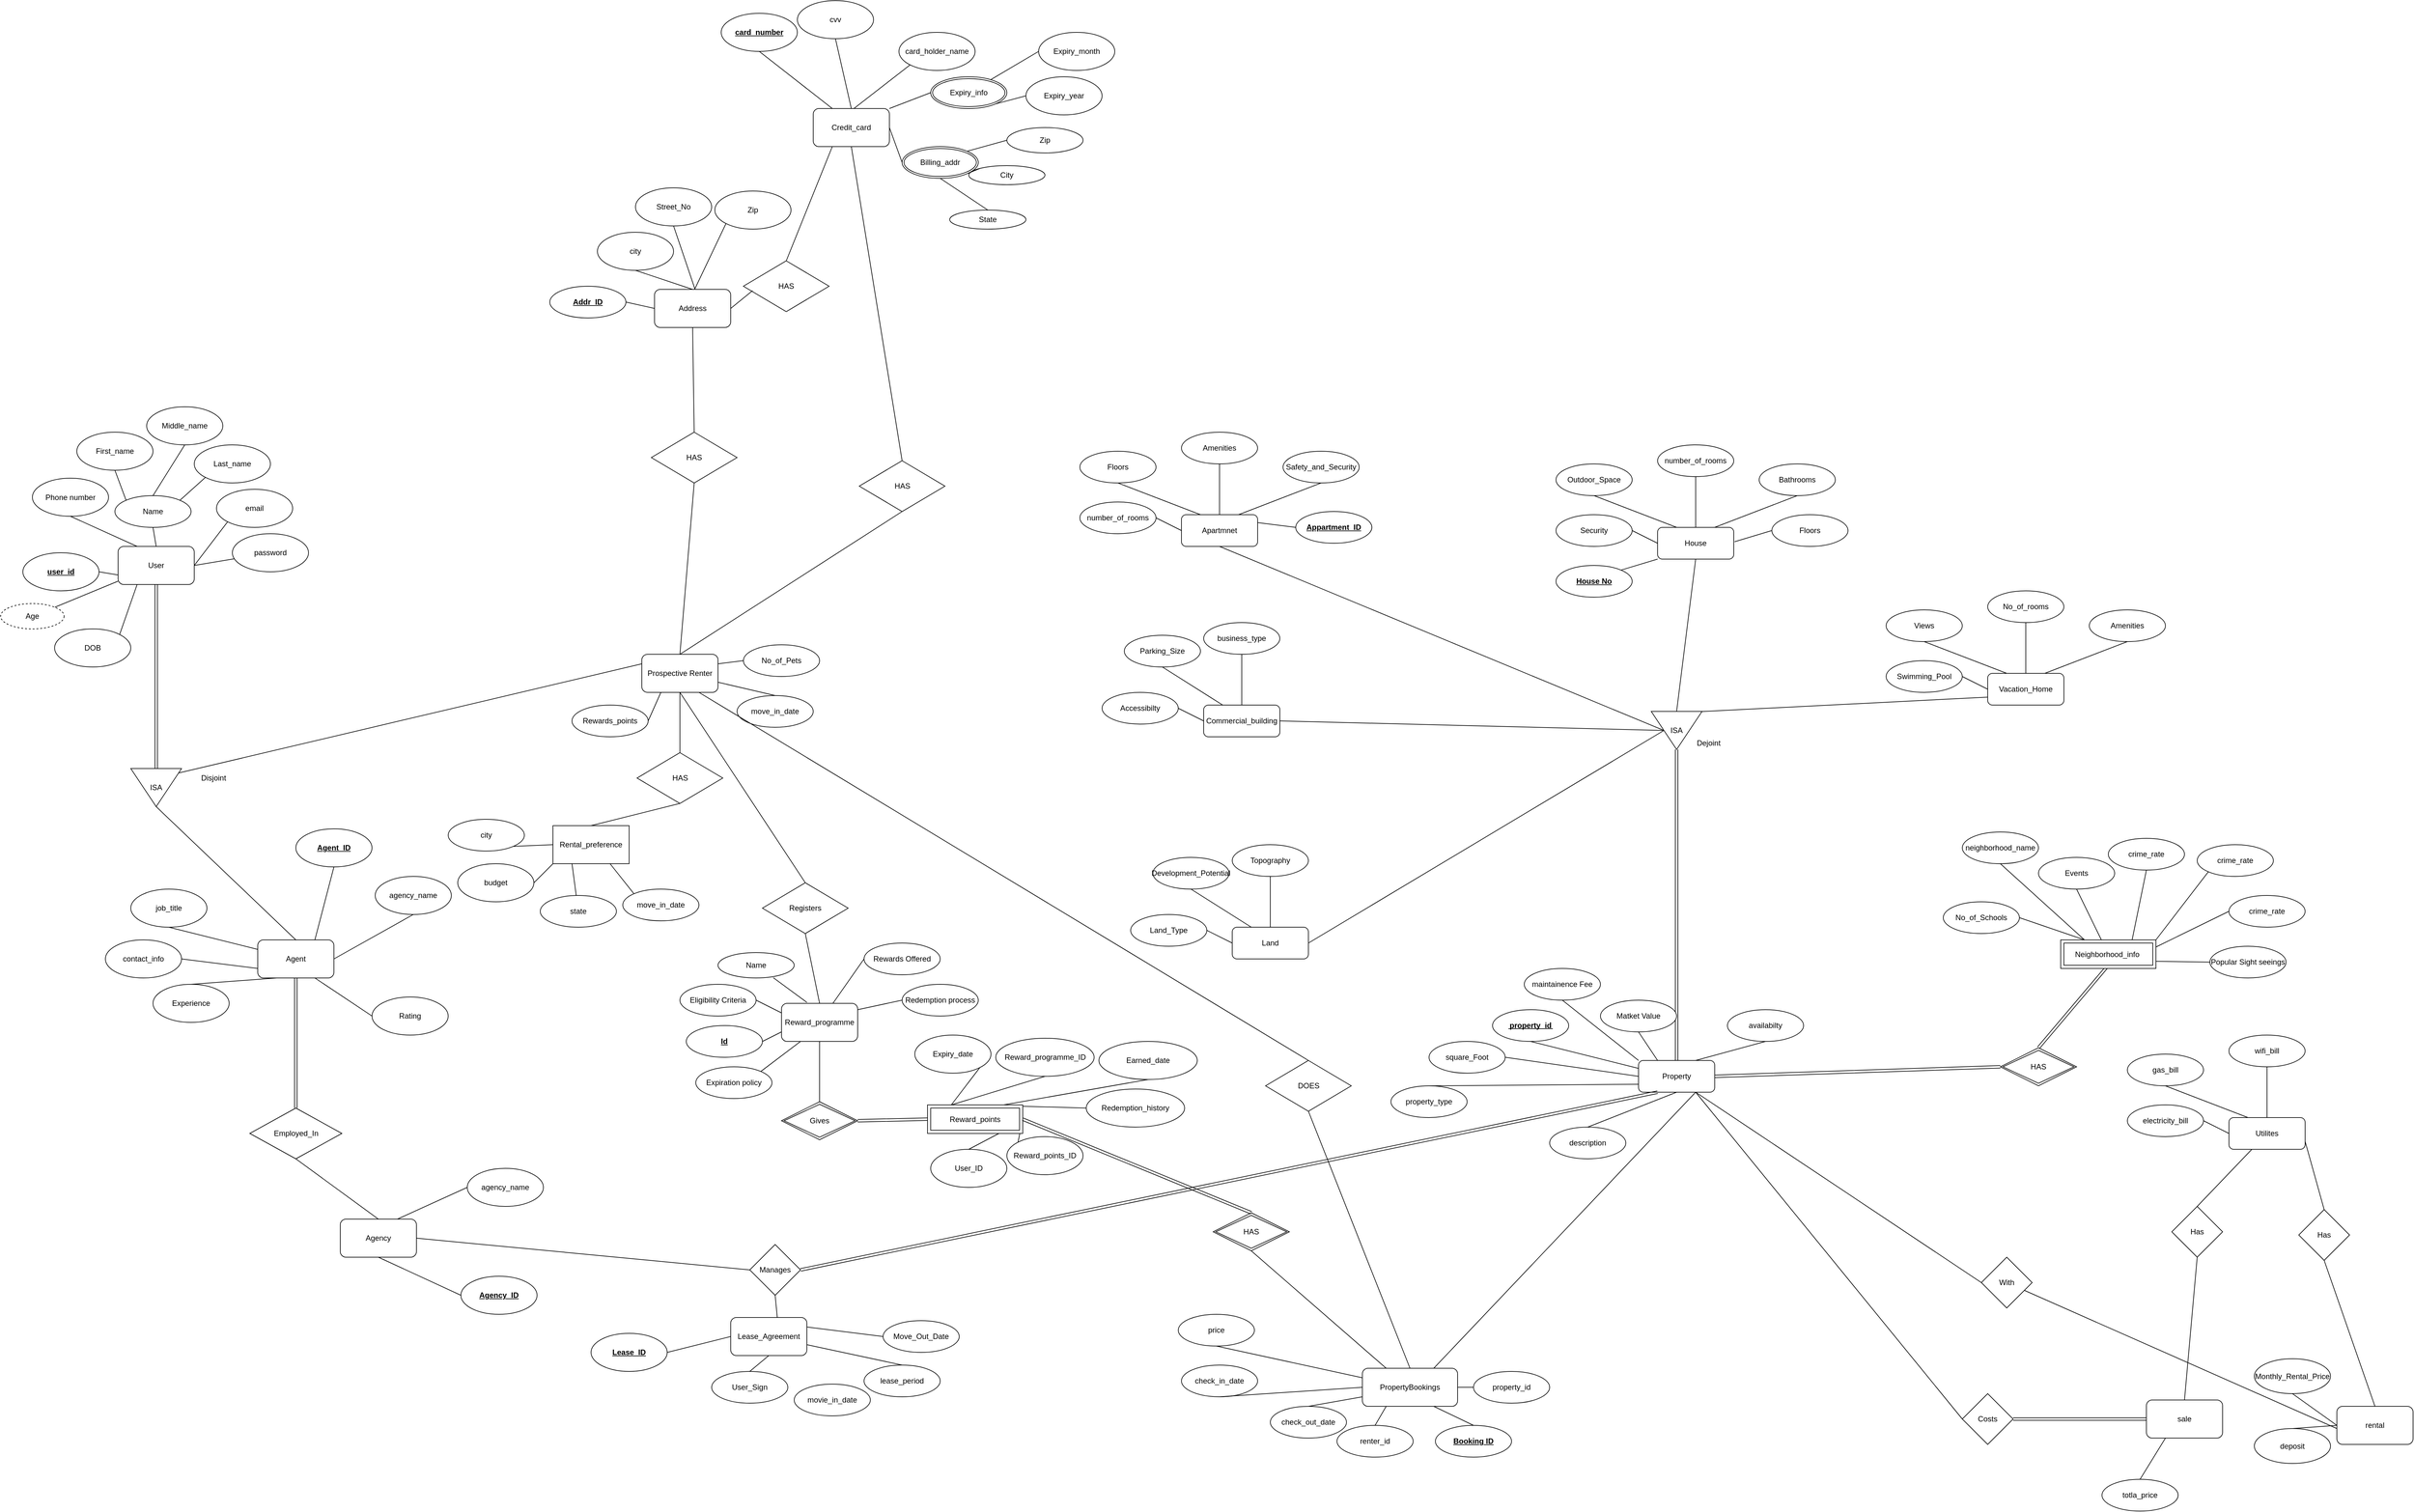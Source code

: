 <mxfile version="21.1.5" type="google">
  <diagram name="Page-1" id="St_Hce9ag6ZJkwX83_-Z">
    <mxGraphModel grid="1" page="1" gridSize="10" guides="1" tooltips="1" connect="1" arrows="1" fold="1" pageScale="1" pageWidth="850" pageHeight="1100" math="0" shadow="0">
      <root>
        <mxCell id="0" />
        <mxCell id="1" parent="0" />
        <mxCell id="4J-5iPxQKvGVU4ECOA4h-3" value="House" style="rounded=1;whiteSpace=wrap;html=1;" vertex="1" parent="1">
          <mxGeometry x="1300" y="270" width="120" height="50" as="geometry" />
        </mxCell>
        <mxCell id="4J-5iPxQKvGVU4ECOA4h-4" value="number_of_rooms" style="ellipse;whiteSpace=wrap;html=1;" vertex="1" parent="1">
          <mxGeometry x="1300" y="140" width="120" height="50" as="geometry" />
        </mxCell>
        <mxCell id="4J-5iPxQKvGVU4ECOA4h-5" value="Outdoor_Space" style="ellipse;whiteSpace=wrap;html=1;" vertex="1" parent="1">
          <mxGeometry x="1140" y="170" width="120" height="50" as="geometry" />
        </mxCell>
        <mxCell id="4J-5iPxQKvGVU4ECOA4h-6" value="Security" style="ellipse;whiteSpace=wrap;html=1;" vertex="1" parent="1">
          <mxGeometry x="1140" y="250" width="120" height="50" as="geometry" />
        </mxCell>
        <mxCell id="4J-5iPxQKvGVU4ECOA4h-7" value="Bathrooms" style="ellipse;whiteSpace=wrap;html=1;" vertex="1" parent="1">
          <mxGeometry x="1460" y="170" width="120" height="50" as="geometry" />
        </mxCell>
        <mxCell id="4J-5iPxQKvGVU4ECOA4h-8" value="Floors" style="ellipse;whiteSpace=wrap;html=1;" vertex="1" parent="1">
          <mxGeometry x="1480" y="250" width="120" height="50" as="geometry" />
        </mxCell>
        <mxCell id="4J-5iPxQKvGVU4ECOA4h-9" value="" style="endArrow=none;html=1;rounded=0;exitX=0.5;exitY=0;exitDx=0;exitDy=0;entryX=0.5;entryY=1;entryDx=0;entryDy=0;" edge="1" parent="1" source="4J-5iPxQKvGVU4ECOA4h-3" target="4J-5iPxQKvGVU4ECOA4h-4">
          <mxGeometry width="50" height="50" relative="1" as="geometry">
            <mxPoint x="1370" y="-60" as="sourcePoint" />
            <mxPoint x="1420" y="-110" as="targetPoint" />
          </mxGeometry>
        </mxCell>
        <mxCell id="4J-5iPxQKvGVU4ECOA4h-10" value="" style="endArrow=none;html=1;rounded=0;entryX=0.5;entryY=1;entryDx=0;entryDy=0;exitX=0.25;exitY=0;exitDx=0;exitDy=0;" edge="1" parent="1" source="4J-5iPxQKvGVU4ECOA4h-3" target="4J-5iPxQKvGVU4ECOA4h-5">
          <mxGeometry width="50" height="50" relative="1" as="geometry">
            <mxPoint x="1360" y="270" as="sourcePoint" />
            <mxPoint x="1370" y="200" as="targetPoint" />
          </mxGeometry>
        </mxCell>
        <mxCell id="4J-5iPxQKvGVU4ECOA4h-11" value="" style="endArrow=none;html=1;rounded=0;entryX=1;entryY=0.5;entryDx=0;entryDy=0;exitX=0;exitY=0.5;exitDx=0;exitDy=0;" edge="1" parent="1" source="4J-5iPxQKvGVU4ECOA4h-3" target="4J-5iPxQKvGVU4ECOA4h-6">
          <mxGeometry width="50" height="50" relative="1" as="geometry">
            <mxPoint x="1340" y="280" as="sourcePoint" />
            <mxPoint x="1210" y="230" as="targetPoint" />
          </mxGeometry>
        </mxCell>
        <mxCell id="4J-5iPxQKvGVU4ECOA4h-12" value="" style="endArrow=none;html=1;rounded=0;entryX=0.5;entryY=1;entryDx=0;entryDy=0;exitX=0.75;exitY=0;exitDx=0;exitDy=0;" edge="1" parent="1" source="4J-5iPxQKvGVU4ECOA4h-3" target="4J-5iPxQKvGVU4ECOA4h-7">
          <mxGeometry width="50" height="50" relative="1" as="geometry">
            <mxPoint x="1400" y="270" as="sourcePoint" />
            <mxPoint x="1270" y="285" as="targetPoint" />
          </mxGeometry>
        </mxCell>
        <mxCell id="4J-5iPxQKvGVU4ECOA4h-13" value="" style="endArrow=none;html=1;rounded=0;entryX=0;entryY=0.5;entryDx=0;entryDy=0;exitX=1.011;exitY=0.452;exitDx=0;exitDy=0;exitPerimeter=0;" edge="1" parent="1" source="4J-5iPxQKvGVU4ECOA4h-3" target="4J-5iPxQKvGVU4ECOA4h-8">
          <mxGeometry width="50" height="50" relative="1" as="geometry">
            <mxPoint x="1400" y="280" as="sourcePoint" />
            <mxPoint x="1530" y="230" as="targetPoint" />
          </mxGeometry>
        </mxCell>
        <mxCell id="4J-5iPxQKvGVU4ECOA4h-14" value="Apartmnet" style="rounded=1;whiteSpace=wrap;html=1;" vertex="1" parent="1">
          <mxGeometry x="550" y="250" width="120" height="50" as="geometry" />
        </mxCell>
        <mxCell id="4J-5iPxQKvGVU4ECOA4h-15" value="Amenities" style="ellipse;whiteSpace=wrap;html=1;" vertex="1" parent="1">
          <mxGeometry x="550" y="120" width="120" height="50" as="geometry" />
        </mxCell>
        <mxCell id="4J-5iPxQKvGVU4ECOA4h-16" value="Floors" style="ellipse;whiteSpace=wrap;html=1;" vertex="1" parent="1">
          <mxGeometry x="390" y="150" width="120" height="50" as="geometry" />
        </mxCell>
        <mxCell id="4J-5iPxQKvGVU4ECOA4h-17" value="number_of_rooms" style="ellipse;whiteSpace=wrap;html=1;" vertex="1" parent="1">
          <mxGeometry x="390" y="230" width="120" height="50" as="geometry" />
        </mxCell>
        <mxCell id="4J-5iPxQKvGVU4ECOA4h-18" value="Safety_and_Security" style="ellipse;whiteSpace=wrap;html=1;" vertex="1" parent="1">
          <mxGeometry x="710" y="150" width="120" height="50" as="geometry" />
        </mxCell>
        <mxCell id="4J-5iPxQKvGVU4ECOA4h-20" value="" style="endArrow=none;html=1;rounded=0;exitX=0.5;exitY=0;exitDx=0;exitDy=0;entryX=0.5;entryY=1;entryDx=0;entryDy=0;" edge="1" parent="1" source="4J-5iPxQKvGVU4ECOA4h-14" target="4J-5iPxQKvGVU4ECOA4h-15">
          <mxGeometry width="50" height="50" relative="1" as="geometry">
            <mxPoint x="620" y="-80" as="sourcePoint" />
            <mxPoint x="670" y="-130" as="targetPoint" />
          </mxGeometry>
        </mxCell>
        <mxCell id="4J-5iPxQKvGVU4ECOA4h-21" value="" style="endArrow=none;html=1;rounded=0;entryX=0.5;entryY=1;entryDx=0;entryDy=0;exitX=0.25;exitY=0;exitDx=0;exitDy=0;" edge="1" parent="1" source="4J-5iPxQKvGVU4ECOA4h-14" target="4J-5iPxQKvGVU4ECOA4h-16">
          <mxGeometry width="50" height="50" relative="1" as="geometry">
            <mxPoint x="610" y="250" as="sourcePoint" />
            <mxPoint x="620" y="180" as="targetPoint" />
          </mxGeometry>
        </mxCell>
        <mxCell id="4J-5iPxQKvGVU4ECOA4h-22" value="" style="endArrow=none;html=1;rounded=0;entryX=1;entryY=0.5;entryDx=0;entryDy=0;exitX=0;exitY=0.5;exitDx=0;exitDy=0;" edge="1" parent="1" source="4J-5iPxQKvGVU4ECOA4h-14" target="4J-5iPxQKvGVU4ECOA4h-17">
          <mxGeometry width="50" height="50" relative="1" as="geometry">
            <mxPoint x="590" y="260" as="sourcePoint" />
            <mxPoint x="460" y="210" as="targetPoint" />
          </mxGeometry>
        </mxCell>
        <mxCell id="4J-5iPxQKvGVU4ECOA4h-23" value="" style="endArrow=none;html=1;rounded=0;entryX=0.5;entryY=1;entryDx=0;entryDy=0;exitX=0.75;exitY=0;exitDx=0;exitDy=0;" edge="1" parent="1" source="4J-5iPxQKvGVU4ECOA4h-14" target="4J-5iPxQKvGVU4ECOA4h-18">
          <mxGeometry width="50" height="50" relative="1" as="geometry">
            <mxPoint x="650" y="250" as="sourcePoint" />
            <mxPoint x="520" y="265" as="targetPoint" />
          </mxGeometry>
        </mxCell>
        <mxCell id="4J-5iPxQKvGVU4ECOA4h-25" value="Commercial_building" style="rounded=1;whiteSpace=wrap;html=1;" vertex="1" parent="1">
          <mxGeometry x="585" y="550" width="120" height="50" as="geometry" />
        </mxCell>
        <mxCell id="4J-5iPxQKvGVU4ECOA4h-26" value="business_type" style="ellipse;whiteSpace=wrap;html=1;" vertex="1" parent="1">
          <mxGeometry x="585" y="420" width="120" height="50" as="geometry" />
        </mxCell>
        <mxCell id="4J-5iPxQKvGVU4ECOA4h-27" value="Parking_Size" style="ellipse;whiteSpace=wrap;html=1;" vertex="1" parent="1">
          <mxGeometry x="460" y="440" width="120" height="50" as="geometry" />
        </mxCell>
        <mxCell id="4J-5iPxQKvGVU4ECOA4h-28" value="Accessibilty" style="ellipse;whiteSpace=wrap;html=1;" vertex="1" parent="1">
          <mxGeometry x="425" y="530" width="120" height="50" as="geometry" />
        </mxCell>
        <mxCell id="4J-5iPxQKvGVU4ECOA4h-30" value="" style="endArrow=none;html=1;rounded=0;exitX=0.5;exitY=0;exitDx=0;exitDy=0;entryX=0.5;entryY=1;entryDx=0;entryDy=0;" edge="1" parent="1" source="4J-5iPxQKvGVU4ECOA4h-25" target="4J-5iPxQKvGVU4ECOA4h-26">
          <mxGeometry width="50" height="50" relative="1" as="geometry">
            <mxPoint x="655" y="220" as="sourcePoint" />
            <mxPoint x="705" y="170" as="targetPoint" />
          </mxGeometry>
        </mxCell>
        <mxCell id="4J-5iPxQKvGVU4ECOA4h-31" value="" style="endArrow=none;html=1;rounded=0;entryX=0.5;entryY=1;entryDx=0;entryDy=0;exitX=0.25;exitY=0;exitDx=0;exitDy=0;" edge="1" parent="1" source="4J-5iPxQKvGVU4ECOA4h-25" target="4J-5iPxQKvGVU4ECOA4h-27">
          <mxGeometry width="50" height="50" relative="1" as="geometry">
            <mxPoint x="645" y="550" as="sourcePoint" />
            <mxPoint x="655" y="480" as="targetPoint" />
          </mxGeometry>
        </mxCell>
        <mxCell id="4J-5iPxQKvGVU4ECOA4h-32" value="" style="endArrow=none;html=1;rounded=0;entryX=1;entryY=0.5;entryDx=0;entryDy=0;exitX=0;exitY=0.5;exitDx=0;exitDy=0;" edge="1" parent="1" source="4J-5iPxQKvGVU4ECOA4h-25" target="4J-5iPxQKvGVU4ECOA4h-28">
          <mxGeometry width="50" height="50" relative="1" as="geometry">
            <mxPoint x="625" y="560" as="sourcePoint" />
            <mxPoint x="495" y="510" as="targetPoint" />
          </mxGeometry>
        </mxCell>
        <mxCell id="4J-5iPxQKvGVU4ECOA4h-34" value="Land" style="rounded=1;whiteSpace=wrap;html=1;" vertex="1" parent="1">
          <mxGeometry x="630" y="900" width="120" height="50" as="geometry" />
        </mxCell>
        <mxCell id="4J-5iPxQKvGVU4ECOA4h-35" value="Topography" style="ellipse;whiteSpace=wrap;html=1;" vertex="1" parent="1">
          <mxGeometry x="630" y="770" width="120" height="50" as="geometry" />
        </mxCell>
        <mxCell id="4J-5iPxQKvGVU4ECOA4h-36" value="Development_Potential" style="ellipse;whiteSpace=wrap;html=1;" vertex="1" parent="1">
          <mxGeometry x="505" y="790" width="120" height="50" as="geometry" />
        </mxCell>
        <mxCell id="4J-5iPxQKvGVU4ECOA4h-37" value="Land_Type" style="ellipse;whiteSpace=wrap;html=1;" vertex="1" parent="1">
          <mxGeometry x="470" y="880" width="120" height="50" as="geometry" />
        </mxCell>
        <mxCell id="4J-5iPxQKvGVU4ECOA4h-38" value="" style="endArrow=none;html=1;rounded=0;exitX=0.5;exitY=0;exitDx=0;exitDy=0;entryX=0.5;entryY=1;entryDx=0;entryDy=0;" edge="1" parent="1" source="4J-5iPxQKvGVU4ECOA4h-34" target="4J-5iPxQKvGVU4ECOA4h-35">
          <mxGeometry width="50" height="50" relative="1" as="geometry">
            <mxPoint x="700" y="570" as="sourcePoint" />
            <mxPoint x="750" y="520" as="targetPoint" />
          </mxGeometry>
        </mxCell>
        <mxCell id="4J-5iPxQKvGVU4ECOA4h-39" value="" style="endArrow=none;html=1;rounded=0;entryX=0.5;entryY=1;entryDx=0;entryDy=0;exitX=0.25;exitY=0;exitDx=0;exitDy=0;" edge="1" parent="1" source="4J-5iPxQKvGVU4ECOA4h-34" target="4J-5iPxQKvGVU4ECOA4h-36">
          <mxGeometry width="50" height="50" relative="1" as="geometry">
            <mxPoint x="690" y="900" as="sourcePoint" />
            <mxPoint x="700" y="830" as="targetPoint" />
          </mxGeometry>
        </mxCell>
        <mxCell id="4J-5iPxQKvGVU4ECOA4h-40" value="" style="endArrow=none;html=1;rounded=0;entryX=1;entryY=0.5;entryDx=0;entryDy=0;exitX=0;exitY=0.5;exitDx=0;exitDy=0;" edge="1" parent="1" source="4J-5iPxQKvGVU4ECOA4h-34" target="4J-5iPxQKvGVU4ECOA4h-37">
          <mxGeometry width="50" height="50" relative="1" as="geometry">
            <mxPoint x="670" y="910" as="sourcePoint" />
            <mxPoint x="540" y="860" as="targetPoint" />
          </mxGeometry>
        </mxCell>
        <mxCell id="4J-5iPxQKvGVU4ECOA4h-41" value="Vacation_Home" style="rounded=1;whiteSpace=wrap;html=1;" vertex="1" parent="1">
          <mxGeometry x="1820" y="500" width="120" height="50" as="geometry" />
        </mxCell>
        <mxCell id="4J-5iPxQKvGVU4ECOA4h-42" value="No_of_rooms" style="ellipse;whiteSpace=wrap;html=1;" vertex="1" parent="1">
          <mxGeometry x="1820" y="370" width="120" height="50" as="geometry" />
        </mxCell>
        <mxCell id="4J-5iPxQKvGVU4ECOA4h-43" value="Views" style="ellipse;whiteSpace=wrap;html=1;" vertex="1" parent="1">
          <mxGeometry x="1660" y="400" width="120" height="50" as="geometry" />
        </mxCell>
        <mxCell id="4J-5iPxQKvGVU4ECOA4h-44" value="Swimming_Pool" style="ellipse;whiteSpace=wrap;html=1;" vertex="1" parent="1">
          <mxGeometry x="1660" y="480" width="120" height="50" as="geometry" />
        </mxCell>
        <mxCell id="4J-5iPxQKvGVU4ECOA4h-45" value="Amenities" style="ellipse;whiteSpace=wrap;html=1;" vertex="1" parent="1">
          <mxGeometry x="1980" y="400" width="120" height="50" as="geometry" />
        </mxCell>
        <mxCell id="4J-5iPxQKvGVU4ECOA4h-47" value="" style="endArrow=none;html=1;rounded=0;entryX=0.5;entryY=1;entryDx=0;entryDy=0;" edge="1" parent="1" source="4J-5iPxQKvGVU4ECOA4h-41" target="4J-5iPxQKvGVU4ECOA4h-42">
          <mxGeometry width="50" height="50" relative="1" as="geometry">
            <mxPoint x="1890" y="170" as="sourcePoint" />
            <mxPoint x="1940" y="120" as="targetPoint" />
          </mxGeometry>
        </mxCell>
        <mxCell id="4J-5iPxQKvGVU4ECOA4h-48" value="" style="endArrow=none;html=1;rounded=0;entryX=0.5;entryY=1;entryDx=0;entryDy=0;exitX=0.25;exitY=0;exitDx=0;exitDy=0;" edge="1" parent="1" source="4J-5iPxQKvGVU4ECOA4h-41" target="4J-5iPxQKvGVU4ECOA4h-43">
          <mxGeometry width="50" height="50" relative="1" as="geometry">
            <mxPoint x="1880" y="500" as="sourcePoint" />
            <mxPoint x="1890" y="430" as="targetPoint" />
          </mxGeometry>
        </mxCell>
        <mxCell id="4J-5iPxQKvGVU4ECOA4h-49" value="" style="endArrow=none;html=1;rounded=0;entryX=1;entryY=0.5;entryDx=0;entryDy=0;exitX=0;exitY=0.5;exitDx=0;exitDy=0;" edge="1" parent="1" source="4J-5iPxQKvGVU4ECOA4h-41" target="4J-5iPxQKvGVU4ECOA4h-44">
          <mxGeometry width="50" height="50" relative="1" as="geometry">
            <mxPoint x="1860" y="510" as="sourcePoint" />
            <mxPoint x="1730" y="460" as="targetPoint" />
          </mxGeometry>
        </mxCell>
        <mxCell id="4J-5iPxQKvGVU4ECOA4h-50" value="" style="endArrow=none;html=1;rounded=0;entryX=0.5;entryY=1;entryDx=0;entryDy=0;exitX=0.75;exitY=0;exitDx=0;exitDy=0;" edge="1" parent="1" source="4J-5iPxQKvGVU4ECOA4h-41" target="4J-5iPxQKvGVU4ECOA4h-45">
          <mxGeometry width="50" height="50" relative="1" as="geometry">
            <mxPoint x="1920" y="500" as="sourcePoint" />
            <mxPoint x="1790" y="515" as="targetPoint" />
          </mxGeometry>
        </mxCell>
        <mxCell id="4J-5iPxQKvGVU4ECOA4h-53" value="ISA" style="triangle;whiteSpace=wrap;html=1;direction=south;" vertex="1" parent="1">
          <mxGeometry x="1290" y="560" width="80" height="60" as="geometry" />
        </mxCell>
        <mxCell id="4J-5iPxQKvGVU4ECOA4h-54" value="" style="endArrow=none;html=1;rounded=0;entryX=0.5;entryY=1;entryDx=0;entryDy=0;exitX=0.5;exitY=1;exitDx=0;exitDy=0;" edge="1" parent="1" source="4J-5iPxQKvGVU4ECOA4h-53" target="4J-5iPxQKvGVU4ECOA4h-14">
          <mxGeometry width="50" height="50" relative="1" as="geometry">
            <mxPoint x="1670" y="760" as="sourcePoint" />
            <mxPoint x="1720" y="710" as="targetPoint" />
          </mxGeometry>
        </mxCell>
        <mxCell id="4J-5iPxQKvGVU4ECOA4h-55" value="" style="endArrow=none;html=1;rounded=0;entryX=1;entryY=0.5;entryDx=0;entryDy=0;exitX=0.5;exitY=1;exitDx=0;exitDy=0;" edge="1" parent="1" source="4J-5iPxQKvGVU4ECOA4h-53" target="4J-5iPxQKvGVU4ECOA4h-25">
          <mxGeometry width="50" height="50" relative="1" as="geometry">
            <mxPoint x="1305" y="574" as="sourcePoint" />
            <mxPoint x="620" y="310" as="targetPoint" />
          </mxGeometry>
        </mxCell>
        <mxCell id="4J-5iPxQKvGVU4ECOA4h-56" value="" style="endArrow=none;html=1;rounded=0;entryX=1;entryY=0.5;entryDx=0;entryDy=0;exitX=0.5;exitY=1;exitDx=0;exitDy=0;" edge="1" parent="1" source="4J-5iPxQKvGVU4ECOA4h-53" target="4J-5iPxQKvGVU4ECOA4h-34">
          <mxGeometry width="50" height="50" relative="1" as="geometry">
            <mxPoint x="1320" y="600" as="sourcePoint" />
            <mxPoint x="715" y="585" as="targetPoint" />
          </mxGeometry>
        </mxCell>
        <mxCell id="4J-5iPxQKvGVU4ECOA4h-57" value="" style="endArrow=none;html=1;rounded=0;entryX=0.5;entryY=1;entryDx=0;entryDy=0;exitX=0;exitY=0.5;exitDx=0;exitDy=0;" edge="1" parent="1" source="4J-5iPxQKvGVU4ECOA4h-53" target="4J-5iPxQKvGVU4ECOA4h-3">
          <mxGeometry width="50" height="50" relative="1" as="geometry">
            <mxPoint x="1320" y="600" as="sourcePoint" />
            <mxPoint x="620" y="310" as="targetPoint" />
          </mxGeometry>
        </mxCell>
        <mxCell id="4J-5iPxQKvGVU4ECOA4h-59" value="" style="endArrow=none;html=1;rounded=0;entryX=0;entryY=0.75;entryDx=0;entryDy=0;exitX=0.004;exitY=0.02;exitDx=0;exitDy=0;exitPerimeter=0;" edge="1" parent="1" source="4J-5iPxQKvGVU4ECOA4h-53" target="4J-5iPxQKvGVU4ECOA4h-41">
          <mxGeometry width="50" height="50" relative="1" as="geometry">
            <mxPoint x="1380" y="570" as="sourcePoint" />
            <mxPoint x="1820" y="538" as="targetPoint" />
          </mxGeometry>
        </mxCell>
        <mxCell id="4J-5iPxQKvGVU4ECOA4h-60" value="Property" style="rounded=1;whiteSpace=wrap;html=1;" vertex="1" parent="1">
          <mxGeometry x="1270" y="1110" width="120" height="50" as="geometry" />
        </mxCell>
        <mxCell id="4J-5iPxQKvGVU4ECOA4h-62" value="" style="shape=link;html=1;rounded=0;exitX=1;exitY=0.5;exitDx=0;exitDy=0;entryX=0.5;entryY=0;entryDx=0;entryDy=0;" edge="1" parent="1" source="4J-5iPxQKvGVU4ECOA4h-53" target="4J-5iPxQKvGVU4ECOA4h-60">
          <mxGeometry width="100" relative="1" as="geometry">
            <mxPoint x="1440" y="990" as="sourcePoint" />
            <mxPoint x="1540" y="990" as="targetPoint" />
          </mxGeometry>
        </mxCell>
        <mxCell id="4J-5iPxQKvGVU4ECOA4h-63" value="&lt;b&gt;property_id&lt;/b&gt;" style="ellipse;whiteSpace=wrap;html=1;" vertex="1" parent="1">
          <mxGeometry x="1040" y="1030" width="120" height="50" as="geometry" />
        </mxCell>
        <mxCell id="4J-5iPxQKvGVU4ECOA4h-64" value="" style="endArrow=none;html=1;rounded=0;exitX=0.5;exitY=1;exitDx=0;exitDy=0;entryX=0;entryY=0.25;entryDx=0;entryDy=0;" edge="1" parent="1" source="4J-5iPxQKvGVU4ECOA4h-63" target="4J-5iPxQKvGVU4ECOA4h-60">
          <mxGeometry width="50" height="50" relative="1" as="geometry">
            <mxPoint x="700" y="910" as="sourcePoint" />
            <mxPoint x="700" y="830" as="targetPoint" />
          </mxGeometry>
        </mxCell>
        <mxCell id="4J-5iPxQKvGVU4ECOA4h-65" value="square_Foot" style="ellipse;whiteSpace=wrap;html=1;" vertex="1" parent="1">
          <mxGeometry x="940" y="1080" width="120" height="50" as="geometry" />
        </mxCell>
        <mxCell id="4J-5iPxQKvGVU4ECOA4h-66" value="" style="endArrow=none;html=1;rounded=0;exitX=1;exitY=0.5;exitDx=0;exitDy=0;entryX=0;entryY=0.5;entryDx=0;entryDy=0;" edge="1" parent="1" source="4J-5iPxQKvGVU4ECOA4h-65" target="4J-5iPxQKvGVU4ECOA4h-60">
          <mxGeometry width="50" height="50" relative="1" as="geometry">
            <mxPoint x="1110" y="1090" as="sourcePoint" />
            <mxPoint x="1280" y="1133" as="targetPoint" />
          </mxGeometry>
        </mxCell>
        <mxCell id="4J-5iPxQKvGVU4ECOA4h-67" value="property_type" style="ellipse;whiteSpace=wrap;html=1;" vertex="1" parent="1">
          <mxGeometry x="880" y="1150" width="120" height="50" as="geometry" />
        </mxCell>
        <mxCell id="4J-5iPxQKvGVU4ECOA4h-69" value="description" style="ellipse;whiteSpace=wrap;html=1;" vertex="1" parent="1">
          <mxGeometry x="1130" y="1215" width="120" height="50" as="geometry" />
        </mxCell>
        <mxCell id="4J-5iPxQKvGVU4ECOA4h-70" value="" style="endArrow=none;html=1;rounded=0;exitX=0.5;exitY=0;exitDx=0;exitDy=0;entryX=0.5;entryY=1;entryDx=0;entryDy=0;" edge="1" parent="1" source="4J-5iPxQKvGVU4ECOA4h-69" target="4J-5iPxQKvGVU4ECOA4h-60">
          <mxGeometry width="50" height="50" relative="1" as="geometry">
            <mxPoint x="1120" y="1210" as="sourcePoint" />
            <mxPoint x="1280" y="1170" as="targetPoint" />
          </mxGeometry>
        </mxCell>
        <mxCell id="4J-5iPxQKvGVU4ECOA4h-73" value="availabilty" style="ellipse;whiteSpace=wrap;html=1;" vertex="1" parent="1">
          <mxGeometry x="1410" y="1030" width="120" height="50" as="geometry" />
        </mxCell>
        <mxCell id="4J-5iPxQKvGVU4ECOA4h-74" value="" style="endArrow=none;html=1;rounded=0;exitX=0.5;exitY=1;exitDx=0;exitDy=0;entryX=0.75;entryY=0;entryDx=0;entryDy=0;" edge="1" parent="1" source="4J-5iPxQKvGVU4ECOA4h-73" target="4J-5iPxQKvGVU4ECOA4h-60">
          <mxGeometry width="50" height="50" relative="1" as="geometry">
            <mxPoint x="1440" y="1240" as="sourcePoint" />
            <mxPoint x="1370" y="1170" as="targetPoint" />
          </mxGeometry>
        </mxCell>
        <mxCell id="4J-5iPxQKvGVU4ECOA4h-75" value="Dejoint" style="text;html=1;align=center;verticalAlign=middle;resizable=0;points=[];autosize=1;strokeColor=none;fillColor=none;" vertex="1" parent="1">
          <mxGeometry x="1350" y="595" width="60" height="30" as="geometry" />
        </mxCell>
        <mxCell id="4J-5iPxQKvGVU4ECOA4h-76" value="Utilites" style="rounded=1;whiteSpace=wrap;html=1;" vertex="1" parent="1">
          <mxGeometry x="2200" y="1200" width="120" height="50" as="geometry" />
        </mxCell>
        <mxCell id="4J-5iPxQKvGVU4ECOA4h-77" value="wifi_bill" style="ellipse;whiteSpace=wrap;html=1;" vertex="1" parent="1">
          <mxGeometry x="2200" y="1070" width="120" height="50" as="geometry" />
        </mxCell>
        <mxCell id="4J-5iPxQKvGVU4ECOA4h-78" value="gas_bill" style="ellipse;whiteSpace=wrap;html=1;" vertex="1" parent="1">
          <mxGeometry x="2040" y="1100" width="120" height="50" as="geometry" />
        </mxCell>
        <mxCell id="4J-5iPxQKvGVU4ECOA4h-79" value="electricity_bill" style="ellipse;whiteSpace=wrap;html=1;" vertex="1" parent="1">
          <mxGeometry x="2040" y="1180" width="120" height="50" as="geometry" />
        </mxCell>
        <mxCell id="4J-5iPxQKvGVU4ECOA4h-81" value="" style="endArrow=none;html=1;rounded=0;entryX=0.5;entryY=1;entryDx=0;entryDy=0;" edge="1" parent="1" source="4J-5iPxQKvGVU4ECOA4h-76" target="4J-5iPxQKvGVU4ECOA4h-77">
          <mxGeometry width="50" height="50" relative="1" as="geometry">
            <mxPoint x="2270" y="870" as="sourcePoint" />
            <mxPoint x="2320" y="820" as="targetPoint" />
          </mxGeometry>
        </mxCell>
        <mxCell id="4J-5iPxQKvGVU4ECOA4h-82" value="" style="endArrow=none;html=1;rounded=0;entryX=0.5;entryY=1;entryDx=0;entryDy=0;exitX=0.25;exitY=0;exitDx=0;exitDy=0;" edge="1" parent="1" source="4J-5iPxQKvGVU4ECOA4h-76" target="4J-5iPxQKvGVU4ECOA4h-78">
          <mxGeometry width="50" height="50" relative="1" as="geometry">
            <mxPoint x="2260" y="1200" as="sourcePoint" />
            <mxPoint x="2270" y="1130" as="targetPoint" />
          </mxGeometry>
        </mxCell>
        <mxCell id="4J-5iPxQKvGVU4ECOA4h-83" value="" style="endArrow=none;html=1;rounded=0;entryX=1;entryY=0.5;entryDx=0;entryDy=0;exitX=0;exitY=0.5;exitDx=0;exitDy=0;" edge="1" parent="1" source="4J-5iPxQKvGVU4ECOA4h-76" target="4J-5iPxQKvGVU4ECOA4h-79">
          <mxGeometry width="50" height="50" relative="1" as="geometry">
            <mxPoint x="2240" y="1210" as="sourcePoint" />
            <mxPoint x="2110" y="1160" as="targetPoint" />
          </mxGeometry>
        </mxCell>
        <mxCell id="4J-5iPxQKvGVU4ECOA4h-86" value="" style="endArrow=none;html=1;rounded=0;exitX=0.5;exitY=0;exitDx=0;exitDy=0;" edge="1" parent="1" source="4J-5iPxQKvGVU4ECOA4h-87" target="4J-5iPxQKvGVU4ECOA4h-76">
          <mxGeometry width="50" height="50" relative="1" as="geometry">
            <mxPoint x="2100" y="1340" as="sourcePoint" />
            <mxPoint x="2220" y="1260" as="targetPoint" />
          </mxGeometry>
        </mxCell>
        <mxCell id="4J-5iPxQKvGVU4ECOA4h-87" value="Has" style="rhombus;whiteSpace=wrap;html=1;" vertex="1" parent="1">
          <mxGeometry x="2110" y="1340" width="80" height="80" as="geometry" />
        </mxCell>
        <mxCell id="4J-5iPxQKvGVU4ECOA4h-88" value="Has" style="rhombus;whiteSpace=wrap;html=1;" vertex="1" parent="1">
          <mxGeometry x="2310" y="1345" width="80" height="80" as="geometry" />
        </mxCell>
        <mxCell id="4J-5iPxQKvGVU4ECOA4h-89" value="" style="endArrow=none;html=1;rounded=0;entryX=1;entryY=0.75;entryDx=0;entryDy=0;exitX=0.5;exitY=0;exitDx=0;exitDy=0;" edge="1" parent="1" source="4J-5iPxQKvGVU4ECOA4h-88" target="4J-5iPxQKvGVU4ECOA4h-76">
          <mxGeometry width="50" height="50" relative="1" as="geometry">
            <mxPoint x="2110" y="1350" as="sourcePoint" />
            <mxPoint x="2210" y="1248" as="targetPoint" />
          </mxGeometry>
        </mxCell>
        <mxCell id="4J-5iPxQKvGVU4ECOA4h-90" value="Costs" style="rhombus;whiteSpace=wrap;html=1;" vertex="1" parent="1">
          <mxGeometry x="1780" y="1635" width="80" height="80" as="geometry" />
        </mxCell>
        <mxCell id="4J-5iPxQKvGVU4ECOA4h-92" value="" style="endArrow=none;html=1;rounded=0;entryX=0;entryY=0.75;entryDx=0;entryDy=0;exitX=0.5;exitY=0;exitDx=0;exitDy=0;" edge="1" parent="1" source="4J-5iPxQKvGVU4ECOA4h-67" target="4J-5iPxQKvGVU4ECOA4h-60">
          <mxGeometry width="50" height="50" relative="1" as="geometry">
            <mxPoint x="1120" y="1145" as="sourcePoint" />
            <mxPoint x="1280" y="1145" as="targetPoint" />
          </mxGeometry>
        </mxCell>
        <mxCell id="4J-5iPxQKvGVU4ECOA4h-94" value="sale" style="rounded=1;whiteSpace=wrap;html=1;" vertex="1" parent="1">
          <mxGeometry x="2070" y="1645" width="120" height="60" as="geometry" />
        </mxCell>
        <mxCell id="4J-5iPxQKvGVU4ECOA4h-95" value="totla_price" style="ellipse;whiteSpace=wrap;html=1;" vertex="1" parent="1">
          <mxGeometry x="2000" y="1770" width="120" height="50" as="geometry" />
        </mxCell>
        <mxCell id="4J-5iPxQKvGVU4ECOA4h-97" value="" style="endArrow=none;html=1;rounded=0;entryX=0.5;entryY=1;entryDx=0;entryDy=0;exitX=0.5;exitY=0;exitDx=0;exitDy=0;" edge="1" parent="1" source="4J-5iPxQKvGVU4ECOA4h-94" target="4J-5iPxQKvGVU4ECOA4h-87">
          <mxGeometry width="50" height="50" relative="1" as="geometry">
            <mxPoint x="2800" y="1480" as="sourcePoint" />
            <mxPoint x="2850" y="1430" as="targetPoint" />
          </mxGeometry>
        </mxCell>
        <mxCell id="4J-5iPxQKvGVU4ECOA4h-98" value="" style="shape=link;html=1;rounded=0;exitX=0;exitY=0.5;exitDx=0;exitDy=0;entryX=1;entryY=0.5;entryDx=0;entryDy=0;" edge="1" parent="1" source="4J-5iPxQKvGVU4ECOA4h-94" target="4J-5iPxQKvGVU4ECOA4h-90">
          <mxGeometry width="100" relative="1" as="geometry">
            <mxPoint x="2160" y="1720" as="sourcePoint" />
            <mxPoint x="2130" y="1880" as="targetPoint" />
          </mxGeometry>
        </mxCell>
        <mxCell id="4J-5iPxQKvGVU4ECOA4h-100" value="crime_rate" style="ellipse;whiteSpace=wrap;html=1;" vertex="1" parent="1">
          <mxGeometry x="2010" y="760" width="120" height="50" as="geometry" />
        </mxCell>
        <mxCell id="4J-5iPxQKvGVU4ECOA4h-101" value="neighborhood_name" style="ellipse;whiteSpace=wrap;html=1;" vertex="1" parent="1">
          <mxGeometry x="1780" y="750" width="120" height="50" as="geometry" />
        </mxCell>
        <mxCell id="4J-5iPxQKvGVU4ECOA4h-102" value="No_of_Schools" style="ellipse;whiteSpace=wrap;html=1;" vertex="1" parent="1">
          <mxGeometry x="1750" y="860" width="120" height="50" as="geometry" />
        </mxCell>
        <mxCell id="4J-5iPxQKvGVU4ECOA4h-103" value="" style="endArrow=none;html=1;rounded=0;entryX=0.5;entryY=1;entryDx=0;entryDy=0;exitX=0.75;exitY=0;exitDx=0;exitDy=0;" edge="1" parent="1" source="WouVvHNb6_mTUOxKdpXr-68" target="4J-5iPxQKvGVU4ECOA4h-100">
          <mxGeometry width="50" height="50" relative="1" as="geometry">
            <mxPoint x="2085" y="920" as="sourcePoint" />
            <mxPoint x="2060" y="470" as="targetPoint" />
          </mxGeometry>
        </mxCell>
        <mxCell id="4J-5iPxQKvGVU4ECOA4h-104" value="" style="endArrow=none;html=1;rounded=0;entryX=0.5;entryY=1;entryDx=0;entryDy=0;exitX=0.25;exitY=0;exitDx=0;exitDy=0;" edge="1" parent="1" source="WouVvHNb6_mTUOxKdpXr-68" target="4J-5iPxQKvGVU4ECOA4h-101">
          <mxGeometry width="50" height="50" relative="1" as="geometry">
            <mxPoint x="1970" y="850" as="sourcePoint" />
            <mxPoint x="2010" y="780" as="targetPoint" />
          </mxGeometry>
        </mxCell>
        <mxCell id="4J-5iPxQKvGVU4ECOA4h-105" value="" style="endArrow=none;html=1;rounded=0;entryX=1;entryY=0.5;entryDx=0;entryDy=0;exitX=0.25;exitY=0;exitDx=0;exitDy=0;" edge="1" parent="1" source="WouVvHNb6_mTUOxKdpXr-68" target="4J-5iPxQKvGVU4ECOA4h-102">
          <mxGeometry width="50" height="50" relative="1" as="geometry">
            <mxPoint x="1940" y="875" as="sourcePoint" />
            <mxPoint x="1850" y="810" as="targetPoint" />
          </mxGeometry>
        </mxCell>
        <mxCell id="4J-5iPxQKvGVU4ECOA4h-107" value="Events" style="ellipse;whiteSpace=wrap;html=1;" vertex="1" parent="1">
          <mxGeometry x="1900" y="790" width="120" height="50" as="geometry" />
        </mxCell>
        <mxCell id="4J-5iPxQKvGVU4ECOA4h-108" value="" style="endArrow=none;html=1;rounded=0;entryX=0.5;entryY=1;entryDx=0;entryDy=0;" edge="1" parent="1" source="WouVvHNb6_mTUOxKdpXr-68" target="4J-5iPxQKvGVU4ECOA4h-107">
          <mxGeometry width="50" height="50" relative="1" as="geometry">
            <mxPoint x="2060" y="887.5" as="sourcePoint" />
            <mxPoint x="1850" y="810" as="targetPoint" />
            <Array as="points" />
          </mxGeometry>
        </mxCell>
        <mxCell id="4J-5iPxQKvGVU4ECOA4h-110" value="" style="endArrow=none;html=1;rounded=0;entryX=0.5;entryY=0;entryDx=0;entryDy=0;shape=link;" edge="1" parent="1" target="WouVvHNb6_mTUOxKdpXr-72">
          <mxGeometry width="50" height="50" relative="1" as="geometry">
            <mxPoint x="2010" y="960" as="sourcePoint" />
            <mxPoint x="1770" y="1040" as="targetPoint" />
          </mxGeometry>
        </mxCell>
        <mxCell id="4J-5iPxQKvGVU4ECOA4h-111" value="" style="endArrow=none;html=1;rounded=0;entryX=0;entryY=0.5;entryDx=0;entryDy=0;exitX=1;exitY=0.5;exitDx=0;exitDy=0;shape=link;" edge="1" parent="1" source="4J-5iPxQKvGVU4ECOA4h-60" target="WouVvHNb6_mTUOxKdpXr-72">
          <mxGeometry width="50" height="50" relative="1" as="geometry">
            <mxPoint x="1930" y="830" as="sourcePoint" />
            <mxPoint x="1730" y="1080" as="targetPoint" />
          </mxGeometry>
        </mxCell>
        <mxCell id="4J-5iPxQKvGVU4ECOA4h-112" value="" style="endArrow=none;html=1;rounded=0;exitX=0;exitY=0.5;exitDx=0;exitDy=0;entryX=0.75;entryY=1;entryDx=0;entryDy=0;" edge="1" parent="1" source="4J-5iPxQKvGVU4ECOA4h-90" target="4J-5iPxQKvGVU4ECOA4h-60">
          <mxGeometry width="50" height="50" relative="1" as="geometry">
            <mxPoint x="1930" y="830" as="sourcePoint" />
            <mxPoint x="2910" y="720" as="targetPoint" />
          </mxGeometry>
        </mxCell>
        <mxCell id="4J-5iPxQKvGVU4ECOA4h-113" value="rental" style="rounded=1;whiteSpace=wrap;html=1;" vertex="1" parent="1">
          <mxGeometry x="2370" y="1655" width="120" height="60" as="geometry" />
        </mxCell>
        <mxCell id="4J-5iPxQKvGVU4ECOA4h-114" value="" style="endArrow=none;html=1;rounded=0;entryX=0.5;entryY=1;entryDx=0;entryDy=0;exitX=0.5;exitY=0;exitDx=0;exitDy=0;" edge="1" parent="1" source="4J-5iPxQKvGVU4ECOA4h-113" target="4J-5iPxQKvGVU4ECOA4h-88">
          <mxGeometry width="50" height="50" relative="1" as="geometry">
            <mxPoint x="2410" y="1950" as="sourcePoint" />
            <mxPoint x="2460" y="1900" as="targetPoint" />
          </mxGeometry>
        </mxCell>
        <mxCell id="4J-5iPxQKvGVU4ECOA4h-115" value="Monthly_Rental_Price" style="ellipse;whiteSpace=wrap;html=1;" vertex="1" parent="1">
          <mxGeometry x="2240" y="1580" width="120" height="55" as="geometry" />
        </mxCell>
        <mxCell id="4J-5iPxQKvGVU4ECOA4h-116" value="deposit" style="ellipse;whiteSpace=wrap;html=1;" vertex="1" parent="1">
          <mxGeometry x="2240" y="1690" width="120" height="55" as="geometry" />
        </mxCell>
        <mxCell id="4J-5iPxQKvGVU4ECOA4h-117" value="" style="endArrow=none;html=1;rounded=0;entryX=0.5;entryY=1;entryDx=0;entryDy=0;exitX=0;exitY=0.5;exitDx=0;exitDy=0;" edge="1" parent="1" source="4J-5iPxQKvGVU4ECOA4h-113" target="4J-5iPxQKvGVU4ECOA4h-115">
          <mxGeometry width="50" height="50" relative="1" as="geometry">
            <mxPoint x="2430" y="1690" as="sourcePoint" />
            <mxPoint x="2480" y="1640" as="targetPoint" />
          </mxGeometry>
        </mxCell>
        <mxCell id="4J-5iPxQKvGVU4ECOA4h-118" value="" style="endArrow=none;html=1;rounded=0;entryX=0.5;entryY=0;entryDx=0;entryDy=0;exitX=0;exitY=0.5;exitDx=0;exitDy=0;" edge="1" parent="1" source="4J-5iPxQKvGVU4ECOA4h-113" target="4J-5iPxQKvGVU4ECOA4h-116">
          <mxGeometry width="50" height="50" relative="1" as="geometry">
            <mxPoint x="2400" y="1695" as="sourcePoint" />
            <mxPoint x="2310" y="1645" as="targetPoint" />
          </mxGeometry>
        </mxCell>
        <mxCell id="4J-5iPxQKvGVU4ECOA4h-119" value="" style="endArrow=none;html=1;rounded=0;" edge="1" parent="1" target="4J-5iPxQKvGVU4ECOA4h-120">
          <mxGeometry width="50" height="50" relative="1" as="geometry">
            <mxPoint x="2370" y="1690" as="sourcePoint" />
            <mxPoint x="2430" y="1810" as="targetPoint" />
          </mxGeometry>
        </mxCell>
        <mxCell id="4J-5iPxQKvGVU4ECOA4h-120" value="With" style="rhombus;whiteSpace=wrap;html=1;" vertex="1" parent="1">
          <mxGeometry x="1810" y="1420" width="80" height="80" as="geometry" />
        </mxCell>
        <mxCell id="4J-5iPxQKvGVU4ECOA4h-121" value="" style="endArrow=none;html=1;rounded=0;entryX=0;entryY=0.5;entryDx=0;entryDy=0;exitX=0.75;exitY=1;exitDx=0;exitDy=0;" edge="1" parent="1" source="4J-5iPxQKvGVU4ECOA4h-60" target="4J-5iPxQKvGVU4ECOA4h-120">
          <mxGeometry width="50" height="50" relative="1" as="geometry">
            <mxPoint x="3260" y="580" as="sourcePoint" />
            <mxPoint x="3190" y="1020" as="targetPoint" />
          </mxGeometry>
        </mxCell>
        <mxCell id="4J-5iPxQKvGVU4ECOA4h-122" value="Name" style="ellipse;whiteSpace=wrap;html=1;" vertex="1" parent="1">
          <mxGeometry x="-1130" y="220" width="120" height="50" as="geometry" />
        </mxCell>
        <mxCell id="4J-5iPxQKvGVU4ECOA4h-123" value="First_name" style="ellipse;whiteSpace=wrap;html=1;" vertex="1" parent="1">
          <mxGeometry x="-1190" y="120" width="120" height="60" as="geometry" />
        </mxCell>
        <mxCell id="4J-5iPxQKvGVU4ECOA4h-124" value="Middle_name" style="ellipse;whiteSpace=wrap;html=1;" vertex="1" parent="1">
          <mxGeometry x="-1080" y="80" width="120" height="60" as="geometry" />
        </mxCell>
        <mxCell id="4J-5iPxQKvGVU4ECOA4h-125" value="Last_name" style="ellipse;whiteSpace=wrap;html=1;" vertex="1" parent="1">
          <mxGeometry x="-1005" y="140" width="120" height="60" as="geometry" />
        </mxCell>
        <mxCell id="4J-5iPxQKvGVU4ECOA4h-126" value="" style="endArrow=none;html=1;rounded=0;entryX=0.5;entryY=1;entryDx=0;entryDy=0;exitX=0;exitY=0;exitDx=0;exitDy=0;" edge="1" parent="1" source="4J-5iPxQKvGVU4ECOA4h-122" target="4J-5iPxQKvGVU4ECOA4h-123">
          <mxGeometry width="50" height="50" relative="1" as="geometry">
            <mxPoint x="-1665" y="420" as="sourcePoint" />
            <mxPoint x="-1615" y="370" as="targetPoint" />
          </mxGeometry>
        </mxCell>
        <mxCell id="4J-5iPxQKvGVU4ECOA4h-127" value="" style="endArrow=none;html=1;rounded=0;entryX=0.5;entryY=1;entryDx=0;entryDy=0;exitX=0.5;exitY=0;exitDx=0;exitDy=0;" edge="1" parent="1" source="4J-5iPxQKvGVU4ECOA4h-122" target="4J-5iPxQKvGVU4ECOA4h-124">
          <mxGeometry width="50" height="50" relative="1" as="geometry">
            <mxPoint x="-1028" y="138" as="sourcePoint" />
            <mxPoint x="-1165" y="60" as="targetPoint" />
          </mxGeometry>
        </mxCell>
        <mxCell id="4J-5iPxQKvGVU4ECOA4h-128" value="" style="endArrow=none;html=1;rounded=0;entryX=0;entryY=1;entryDx=0;entryDy=0;exitX=1;exitY=0;exitDx=0;exitDy=0;" edge="1" parent="1" source="4J-5iPxQKvGVU4ECOA4h-122" target="4J-5iPxQKvGVU4ECOA4h-125">
          <mxGeometry width="50" height="50" relative="1" as="geometry">
            <mxPoint x="-995" y="120" as="sourcePoint" />
            <mxPoint x="-995" y="40" as="targetPoint" />
          </mxGeometry>
        </mxCell>
        <mxCell id="4J-5iPxQKvGVU4ECOA4h-130" value="" style="shape=link;html=1;rounded=0;entryX=0.5;entryY=1;entryDx=0;entryDy=0;exitX=0;exitY=0.5;exitDx=0;exitDy=0;" edge="1" parent="1" source="4J-5iPxQKvGVU4ECOA4h-141" target="4J-5iPxQKvGVU4ECOA4h-131">
          <mxGeometry width="100" relative="1" as="geometry">
            <mxPoint x="-1075" y="630" as="sourcePoint" />
            <mxPoint x="-1585" y="390" as="targetPoint" />
          </mxGeometry>
        </mxCell>
        <mxCell id="4J-5iPxQKvGVU4ECOA4h-131" value="User" style="rounded=1;whiteSpace=wrap;html=1;" vertex="1" parent="1">
          <mxGeometry x="-1125" y="300" width="120" height="60" as="geometry" />
        </mxCell>
        <mxCell id="4J-5iPxQKvGVU4ECOA4h-133" value="&lt;u&gt;&lt;b&gt;user_id&lt;/b&gt;&lt;/u&gt;" style="ellipse;whiteSpace=wrap;html=1;" vertex="1" parent="1">
          <mxGeometry x="-1275" y="310" width="120" height="60" as="geometry" />
        </mxCell>
        <mxCell id="4J-5iPxQKvGVU4ECOA4h-134" value="email" style="ellipse;whiteSpace=wrap;html=1;" vertex="1" parent="1">
          <mxGeometry x="-970" y="210" width="120" height="60" as="geometry" />
        </mxCell>
        <mxCell id="4J-5iPxQKvGVU4ECOA4h-135" value="password" style="ellipse;whiteSpace=wrap;html=1;" vertex="1" parent="1">
          <mxGeometry x="-945" y="280" width="120" height="60" as="geometry" />
        </mxCell>
        <mxCell id="4J-5iPxQKvGVU4ECOA4h-136" value="" style="endArrow=none;html=1;rounded=0;entryX=0.5;entryY=1;entryDx=0;entryDy=0;exitX=0.5;exitY=0;exitDx=0;exitDy=0;" edge="1" parent="1" source="4J-5iPxQKvGVU4ECOA4h-131" target="4J-5iPxQKvGVU4ECOA4h-122">
          <mxGeometry width="50" height="50" relative="1" as="geometry">
            <mxPoint x="-1755" y="390" as="sourcePoint" />
            <mxPoint x="-1705" y="340" as="targetPoint" />
          </mxGeometry>
        </mxCell>
        <mxCell id="4J-5iPxQKvGVU4ECOA4h-137" value="" style="endArrow=none;html=1;rounded=0;entryX=0.25;entryY=1;entryDx=0;entryDy=0;exitX=1;exitY=0;exitDx=0;exitDy=0;" edge="1" parent="1" source="XY98v9Uh_zNNZ0nDO3fT-4" target="4J-5iPxQKvGVU4ECOA4h-131">
          <mxGeometry width="50" height="50" relative="1" as="geometry">
            <mxPoint x="-1055" y="310" as="sourcePoint" />
            <mxPoint x="-1200" y="305" as="targetPoint" />
          </mxGeometry>
        </mxCell>
        <mxCell id="4J-5iPxQKvGVU4ECOA4h-138" value="" style="endArrow=none;html=1;rounded=0;entryX=1;entryY=0.5;entryDx=0;entryDy=0;exitX=0;exitY=0.75;exitDx=0;exitDy=0;" edge="1" parent="1" source="4J-5iPxQKvGVU4ECOA4h-131" target="4J-5iPxQKvGVU4ECOA4h-133">
          <mxGeometry width="50" height="50" relative="1" as="geometry">
            <mxPoint x="-1115" y="325" as="sourcePoint" />
            <mxPoint x="-1205" y="275" as="targetPoint" />
          </mxGeometry>
        </mxCell>
        <mxCell id="4J-5iPxQKvGVU4ECOA4h-139" value="" style="endArrow=none;html=1;rounded=0;entryX=0;entryY=1;entryDx=0;entryDy=0;exitX=1;exitY=0.5;exitDx=0;exitDy=0;" edge="1" parent="1" source="4J-5iPxQKvGVU4ECOA4h-131" target="4J-5iPxQKvGVU4ECOA4h-134">
          <mxGeometry width="50" height="50" relative="1" as="geometry">
            <mxPoint x="-1115" y="355" as="sourcePoint" />
            <mxPoint x="-1145" y="350" as="targetPoint" />
          </mxGeometry>
        </mxCell>
        <mxCell id="4J-5iPxQKvGVU4ECOA4h-140" value="" style="endArrow=none;html=1;rounded=0;exitX=1;exitY=0.5;exitDx=0;exitDy=0;" edge="1" parent="1" source="4J-5iPxQKvGVU4ECOA4h-131" target="4J-5iPxQKvGVU4ECOA4h-135">
          <mxGeometry width="50" height="50" relative="1" as="geometry">
            <mxPoint x="-995" y="340" as="sourcePoint" />
            <mxPoint x="-895" y="260" as="targetPoint" />
          </mxGeometry>
        </mxCell>
        <mxCell id="4J-5iPxQKvGVU4ECOA4h-141" value="ISA" style="triangle;whiteSpace=wrap;html=1;direction=south;" vertex="1" parent="1">
          <mxGeometry x="-1105" y="650" width="80" height="60" as="geometry" />
        </mxCell>
        <mxCell id="4J-5iPxQKvGVU4ECOA4h-143" value="Disjoint" style="text;html=1;align=center;verticalAlign=middle;resizable=0;points=[];autosize=1;strokeColor=none;fillColor=none;" vertex="1" parent="1">
          <mxGeometry x="-1005" y="650" width="60" height="30" as="geometry" />
        </mxCell>
        <mxCell id="4J-5iPxQKvGVU4ECOA4h-144" value="Agent" style="rounded=1;whiteSpace=wrap;html=1;" vertex="1" parent="1">
          <mxGeometry x="-905" y="920" width="120" height="60" as="geometry" />
        </mxCell>
        <mxCell id="4J-5iPxQKvGVU4ECOA4h-146" value="job_title" style="ellipse;whiteSpace=wrap;html=1;" vertex="1" parent="1">
          <mxGeometry x="-1105" y="840" width="120" height="60" as="geometry" />
        </mxCell>
        <mxCell id="4J-5iPxQKvGVU4ECOA4h-147" value="contact_info" style="ellipse;whiteSpace=wrap;html=1;" vertex="1" parent="1">
          <mxGeometry x="-1145" y="920" width="120" height="60" as="geometry" />
        </mxCell>
        <mxCell id="4J-5iPxQKvGVU4ECOA4h-148" value="agency_name" style="ellipse;whiteSpace=wrap;html=1;" vertex="1" parent="1">
          <mxGeometry x="-720" y="820" width="120" height="60" as="geometry" />
        </mxCell>
        <mxCell id="4J-5iPxQKvGVU4ECOA4h-149" value="Experience" style="ellipse;whiteSpace=wrap;html=1;" vertex="1" parent="1">
          <mxGeometry x="-1070" y="990" width="120" height="60" as="geometry" />
        </mxCell>
        <mxCell id="4J-5iPxQKvGVU4ECOA4h-150" value="Rating" style="ellipse;whiteSpace=wrap;html=1;" vertex="1" parent="1">
          <mxGeometry x="-725" y="1010" width="120" height="60" as="geometry" />
        </mxCell>
        <mxCell id="4J-5iPxQKvGVU4ECOA4h-151" value="" style="endArrow=none;html=1;rounded=0;entryX=0.5;entryY=1;entryDx=0;entryDy=0;exitX=0;exitY=0.25;exitDx=0;exitDy=0;" edge="1" parent="1" source="4J-5iPxQKvGVU4ECOA4h-144" target="4J-5iPxQKvGVU4ECOA4h-146">
          <mxGeometry width="50" height="50" relative="1" as="geometry">
            <mxPoint x="-1385" y="1020" as="sourcePoint" />
            <mxPoint x="-1335" y="970" as="targetPoint" />
          </mxGeometry>
        </mxCell>
        <mxCell id="4J-5iPxQKvGVU4ECOA4h-152" value="" style="endArrow=none;html=1;rounded=0;entryX=1;entryY=0.5;entryDx=0;entryDy=0;exitX=0;exitY=0.75;exitDx=0;exitDy=0;" edge="1" parent="1" source="4J-5iPxQKvGVU4ECOA4h-144" target="4J-5iPxQKvGVU4ECOA4h-147">
          <mxGeometry width="50" height="50" relative="1" as="geometry">
            <mxPoint x="-895" y="945" as="sourcePoint" />
            <mxPoint x="-1035" y="910" as="targetPoint" />
          </mxGeometry>
        </mxCell>
        <mxCell id="4J-5iPxQKvGVU4ECOA4h-153" value="" style="endArrow=none;html=1;rounded=0;entryX=0.5;entryY=0;entryDx=0;entryDy=0;exitX=0.25;exitY=1;exitDx=0;exitDy=0;" edge="1" parent="1" source="4J-5iPxQKvGVU4ECOA4h-144" target="4J-5iPxQKvGVU4ECOA4h-149">
          <mxGeometry width="50" height="50" relative="1" as="geometry">
            <mxPoint x="-895" y="975" as="sourcePoint" />
            <mxPoint x="-965" y="1000" as="targetPoint" />
          </mxGeometry>
        </mxCell>
        <mxCell id="4J-5iPxQKvGVU4ECOA4h-154" value="" style="endArrow=none;html=1;rounded=0;entryX=0;entryY=0.5;entryDx=0;entryDy=0;exitX=0.75;exitY=1;exitDx=0;exitDy=0;" edge="1" parent="1" source="4J-5iPxQKvGVU4ECOA4h-144" target="4J-5iPxQKvGVU4ECOA4h-150">
          <mxGeometry width="50" height="50" relative="1" as="geometry">
            <mxPoint x="-847" y="998" as="sourcePoint" />
            <mxPoint x="-865" y="1040" as="targetPoint" />
          </mxGeometry>
        </mxCell>
        <mxCell id="4J-5iPxQKvGVU4ECOA4h-155" value="" style="endArrow=none;html=1;rounded=0;entryX=1;entryY=0.5;entryDx=0;entryDy=0;exitX=0.5;exitY=1;exitDx=0;exitDy=0;" edge="1" parent="1" source="4J-5iPxQKvGVU4ECOA4h-148" target="4J-5iPxQKvGVU4ECOA4h-144">
          <mxGeometry width="50" height="50" relative="1" as="geometry">
            <mxPoint x="-805" y="990" as="sourcePoint" />
            <mxPoint x="-715" y="1050" as="targetPoint" />
          </mxGeometry>
        </mxCell>
        <mxCell id="4J-5iPxQKvGVU4ECOA4h-156" value="" style="endArrow=none;html=1;rounded=0;entryX=1;entryY=0.5;entryDx=0;entryDy=0;exitX=0.5;exitY=0;exitDx=0;exitDy=0;" edge="1" parent="1" source="4J-5iPxQKvGVU4ECOA4h-144" target="4J-5iPxQKvGVU4ECOA4h-141">
          <mxGeometry width="50" height="50" relative="1" as="geometry">
            <mxPoint x="-895" y="945" as="sourcePoint" />
            <mxPoint x="-1035" y="910" as="targetPoint" />
          </mxGeometry>
        </mxCell>
        <mxCell id="4J-5iPxQKvGVU4ECOA4h-157" value="" style="shape=link;html=1;rounded=0;exitX=0.5;exitY=1;exitDx=0;exitDy=0;entryX=0.5;entryY=0;entryDx=0;entryDy=0;" edge="1" parent="1" source="4J-5iPxQKvGVU4ECOA4h-144" target="4J-5iPxQKvGVU4ECOA4h-159">
          <mxGeometry width="100" relative="1" as="geometry">
            <mxPoint x="-985" y="1180" as="sourcePoint" />
            <mxPoint x="-745" y="1170" as="targetPoint" />
          </mxGeometry>
        </mxCell>
        <mxCell id="4J-5iPxQKvGVU4ECOA4h-159" value="Employed_In" style="rhombus;whiteSpace=wrap;html=1;" vertex="1" parent="1">
          <mxGeometry x="-917.5" y="1185" width="145" height="80" as="geometry" />
        </mxCell>
        <mxCell id="4J-5iPxQKvGVU4ECOA4h-161" value="" style="endArrow=none;html=1;rounded=0;entryX=0.5;entryY=1;entryDx=0;entryDy=0;exitX=0.5;exitY=0;exitDx=0;exitDy=0;" edge="1" parent="1" source="4J-5iPxQKvGVU4ECOA4h-162" target="4J-5iPxQKvGVU4ECOA4h-159">
          <mxGeometry width="50" height="50" relative="1" as="geometry">
            <mxPoint x="-715" y="1340" as="sourcePoint" />
            <mxPoint x="-915" y="1160" as="targetPoint" />
          </mxGeometry>
        </mxCell>
        <mxCell id="4J-5iPxQKvGVU4ECOA4h-162" value="Agency" style="rounded=1;whiteSpace=wrap;html=1;" vertex="1" parent="1">
          <mxGeometry x="-775" y="1360" width="120" height="60" as="geometry" />
        </mxCell>
        <mxCell id="4J-5iPxQKvGVU4ECOA4h-163" value="" style="endArrow=none;html=1;rounded=0;exitX=0.75;exitY=0;exitDx=0;exitDy=0;entryX=0;entryY=0.5;entryDx=0;entryDy=0;" edge="1" parent="1" source="4J-5iPxQKvGVU4ECOA4h-162" target="4J-5iPxQKvGVU4ECOA4h-164">
          <mxGeometry width="50" height="50" relative="1" as="geometry">
            <mxPoint x="-705" y="1370" as="sourcePoint" />
            <mxPoint x="-595" y="1320" as="targetPoint" />
          </mxGeometry>
        </mxCell>
        <mxCell id="4J-5iPxQKvGVU4ECOA4h-164" value="agency_name" style="ellipse;whiteSpace=wrap;html=1;" vertex="1" parent="1">
          <mxGeometry x="-575" y="1280" width="120" height="60" as="geometry" />
        </mxCell>
        <mxCell id="4J-5iPxQKvGVU4ECOA4h-165" value="&lt;b&gt;&lt;u&gt;Agency_ID&lt;/u&gt;&lt;/b&gt;" style="ellipse;whiteSpace=wrap;html=1;" vertex="1" parent="1">
          <mxGeometry x="-585" y="1450" width="120" height="60" as="geometry" />
        </mxCell>
        <mxCell id="4J-5iPxQKvGVU4ECOA4h-166" value="" style="endArrow=none;html=1;rounded=0;exitX=0.5;exitY=1;exitDx=0;exitDy=0;entryX=0;entryY=0.5;entryDx=0;entryDy=0;" edge="1" parent="1" source="4J-5iPxQKvGVU4ECOA4h-162" target="4J-5iPxQKvGVU4ECOA4h-165">
          <mxGeometry width="50" height="50" relative="1" as="geometry">
            <mxPoint x="-675" y="1370" as="sourcePoint" />
            <mxPoint x="-565" y="1320" as="targetPoint" />
          </mxGeometry>
        </mxCell>
        <mxCell id="4J-5iPxQKvGVU4ECOA4h-167" value="" style="endArrow=none;html=1;rounded=0;entryX=1;entryY=0.5;entryDx=0;entryDy=0;exitX=0;exitY=0.5;exitDx=0;exitDy=0;" edge="1" parent="1" source="4J-5iPxQKvGVU4ECOA4h-168" target="4J-5iPxQKvGVU4ECOA4h-162">
          <mxGeometry width="50" height="50" relative="1" as="geometry">
            <mxPoint x="-125" y="1460" as="sourcePoint" />
            <mxPoint x="-1175" y="1160" as="targetPoint" />
          </mxGeometry>
        </mxCell>
        <mxCell id="4J-5iPxQKvGVU4ECOA4h-168" value="Manages" style="rhombus;whiteSpace=wrap;html=1;" vertex="1" parent="1">
          <mxGeometry x="-130" y="1400" width="80" height="80" as="geometry" />
        </mxCell>
        <mxCell id="4J-5iPxQKvGVU4ECOA4h-174" value="" style="endArrow=none;html=1;rounded=0;entryX=0.5;entryY=1;entryDx=0;entryDy=0;exitX=0.612;exitY=0.007;exitDx=0;exitDy=0;exitPerimeter=0;" edge="1" parent="1" source="4J-5iPxQKvGVU4ECOA4h-175" target="4J-5iPxQKvGVU4ECOA4h-168">
          <mxGeometry width="50" height="50" relative="1" as="geometry">
            <mxPoint x="120" y="1850" as="sourcePoint" />
            <mxPoint x="-10" y="1520" as="targetPoint" />
          </mxGeometry>
        </mxCell>
        <mxCell id="4J-5iPxQKvGVU4ECOA4h-175" value="Lease_Agreement" style="rounded=1;whiteSpace=wrap;html=1;" vertex="1" parent="1">
          <mxGeometry x="-160" y="1515" width="120" height="60" as="geometry" />
        </mxCell>
        <mxCell id="4J-5iPxQKvGVU4ECOA4h-176" value="movie_in_date" style="ellipse;whiteSpace=wrap;html=1;" vertex="1" parent="1">
          <mxGeometry x="-60" y="1620" width="120" height="50" as="geometry" />
        </mxCell>
        <mxCell id="4J-5iPxQKvGVU4ECOA4h-177" value="&lt;u&gt;&lt;b&gt;Lease_ID&lt;/b&gt;&lt;/u&gt;" style="ellipse;whiteSpace=wrap;html=1;" vertex="1" parent="1">
          <mxGeometry x="-380" y="1540" width="120" height="60" as="geometry" />
        </mxCell>
        <mxCell id="4J-5iPxQKvGVU4ECOA4h-178" value="User_Sign" style="ellipse;whiteSpace=wrap;html=1;" vertex="1" parent="1">
          <mxGeometry x="-190" y="1600" width="120" height="50" as="geometry" />
        </mxCell>
        <mxCell id="4J-5iPxQKvGVU4ECOA4h-179" value="lease_period" style="ellipse;whiteSpace=wrap;html=1;" vertex="1" parent="1">
          <mxGeometry x="50" y="1590" width="120" height="50" as="geometry" />
        </mxCell>
        <mxCell id="4J-5iPxQKvGVU4ECOA4h-180" value="Move_Out_Date" style="ellipse;whiteSpace=wrap;html=1;" vertex="1" parent="1">
          <mxGeometry x="80" y="1520" width="120" height="50" as="geometry" />
        </mxCell>
        <mxCell id="4J-5iPxQKvGVU4ECOA4h-181" value="" style="endArrow=none;html=1;rounded=0;entryX=0.5;entryY=0;entryDx=0;entryDy=0;exitX=0.75;exitY=1;exitDx=0;exitDy=0;" edge="1" parent="1" source="WouVvHNb6_mTUOxKdpXr-69" target="WouVvHNb6_mTUOxKdpXr-55">
          <mxGeometry width="50" height="50" relative="1" as="geometry">
            <mxPoint x="180" y="1230" as="sourcePoint" />
            <mxPoint x="-80" y="1500" as="targetPoint" />
          </mxGeometry>
        </mxCell>
        <mxCell id="4J-5iPxQKvGVU4ECOA4h-182" value="" style="endArrow=none;html=1;rounded=0;entryX=1;entryY=0.5;entryDx=0;entryDy=0;exitX=0;exitY=0.5;exitDx=0;exitDy=0;" edge="1" parent="1" source="4J-5iPxQKvGVU4ECOA4h-175" target="4J-5iPxQKvGVU4ECOA4h-177">
          <mxGeometry width="50" height="50" relative="1" as="geometry">
            <mxPoint x="-160" y="1530" as="sourcePoint" />
            <mxPoint x="-190" y="1430" as="targetPoint" />
          </mxGeometry>
        </mxCell>
        <mxCell id="4J-5iPxQKvGVU4ECOA4h-183" value="" style="endArrow=none;html=1;rounded=0;entryX=0.5;entryY=0;entryDx=0;entryDy=0;exitX=0.5;exitY=1;exitDx=0;exitDy=0;" edge="1" parent="1" source="4J-5iPxQKvGVU4ECOA4h-175" target="4J-5iPxQKvGVU4ECOA4h-178">
          <mxGeometry width="50" height="50" relative="1" as="geometry">
            <mxPoint x="-160" y="1530" as="sourcePoint" />
            <mxPoint x="-250" y="1570" as="targetPoint" />
          </mxGeometry>
        </mxCell>
        <mxCell id="4J-5iPxQKvGVU4ECOA4h-184" value="" style="endArrow=none;html=1;rounded=0;entryX=0.5;entryY=0;entryDx=0;entryDy=0;" edge="1" parent="1" source="4J-5iPxQKvGVU4ECOA4h-175" target="4J-5iPxQKvGVU4ECOA4h-179">
          <mxGeometry width="50" height="50" relative="1" as="geometry">
            <mxPoint x="-100" y="1560" as="sourcePoint" />
            <mxPoint x="-80" y="1610" as="targetPoint" />
          </mxGeometry>
        </mxCell>
        <mxCell id="4J-5iPxQKvGVU4ECOA4h-185" value="" style="endArrow=none;html=1;rounded=0;entryX=0;entryY=0.5;entryDx=0;entryDy=0;exitX=1;exitY=0.25;exitDx=0;exitDy=0;" edge="1" parent="1" source="4J-5iPxQKvGVU4ECOA4h-175" target="4J-5iPxQKvGVU4ECOA4h-180">
          <mxGeometry width="50" height="50" relative="1" as="geometry">
            <mxPoint x="-40" y="1545" as="sourcePoint" />
            <mxPoint x="140" y="1590" as="targetPoint" />
          </mxGeometry>
        </mxCell>
        <mxCell id="4J-5iPxQKvGVU4ECOA4h-186" value="Prospective Renter" style="rounded=1;whiteSpace=wrap;html=1;" vertex="1" parent="1">
          <mxGeometry x="-300" y="470" width="120" height="60" as="geometry" />
        </mxCell>
        <mxCell id="4J-5iPxQKvGVU4ECOA4h-187" value="Rewards_points" style="ellipse;whiteSpace=wrap;html=1;" vertex="1" parent="1">
          <mxGeometry x="-410" y="550" width="120" height="50" as="geometry" />
        </mxCell>
        <mxCell id="4J-5iPxQKvGVU4ECOA4h-188" value="budget" style="ellipse;whiteSpace=wrap;html=1;" vertex="1" parent="1">
          <mxGeometry x="-590" y="800" width="120" height="60" as="geometry" />
        </mxCell>
        <mxCell id="4J-5iPxQKvGVU4ECOA4h-190" value="move_in_date" style="ellipse;whiteSpace=wrap;html=1;" vertex="1" parent="1">
          <mxGeometry x="-150" y="535" width="120" height="50" as="geometry" />
        </mxCell>
        <mxCell id="4J-5iPxQKvGVU4ECOA4h-191" value="No_of_Pets" style="ellipse;whiteSpace=wrap;html=1;" vertex="1" parent="1">
          <mxGeometry x="-140" y="455" width="120" height="50" as="geometry" />
        </mxCell>
        <mxCell id="4J-5iPxQKvGVU4ECOA4h-192" value="" style="endArrow=none;html=1;rounded=0;entryX=1;entryY=0.5;entryDx=0;entryDy=0;exitX=0.25;exitY=1;exitDx=0;exitDy=0;" edge="1" parent="1" source="4J-5iPxQKvGVU4ECOA4h-186" target="4J-5iPxQKvGVU4ECOA4h-187">
          <mxGeometry width="50" height="50" relative="1" as="geometry">
            <mxPoint x="-320" y="585" as="sourcePoint" />
            <mxPoint x="-270" y="535" as="targetPoint" />
          </mxGeometry>
        </mxCell>
        <mxCell id="4J-5iPxQKvGVU4ECOA4h-193" value="" style="endArrow=none;html=1;rounded=0;entryX=1;entryY=0.5;entryDx=0;entryDy=0;exitX=0;exitY=1;exitDx=0;exitDy=0;" edge="1" parent="1" source="WouVvHNb6_mTUOxKdpXr-15" target="4J-5iPxQKvGVU4ECOA4h-188">
          <mxGeometry width="50" height="50" relative="1" as="geometry">
            <mxPoint x="-470" y="512.5" as="sourcePoint" />
            <mxPoint x="-520" y="305" as="targetPoint" />
          </mxGeometry>
        </mxCell>
        <mxCell id="4J-5iPxQKvGVU4ECOA4h-194" value="" style="endArrow=none;html=1;rounded=0;entryX=0.5;entryY=0;entryDx=0;entryDy=0;exitX=0.5;exitY=1;exitDx=0;exitDy=0;" edge="1" parent="1" source="4J-5iPxQKvGVU4ECOA4h-186" target="WouVvHNb6_mTUOxKdpXr-22">
          <mxGeometry width="50" height="50" relative="1" as="geometry">
            <mxPoint x="-350" y="565" as="sourcePoint" />
            <mxPoint x="-270" y="650" as="targetPoint" />
            <Array as="points" />
          </mxGeometry>
        </mxCell>
        <mxCell id="4J-5iPxQKvGVU4ECOA4h-195" value="" style="endArrow=none;html=1;rounded=0;entryX=0.5;entryY=0;entryDx=0;entryDy=0;" edge="1" parent="1" source="4J-5iPxQKvGVU4ECOA4h-186" target="4J-5iPxQKvGVU4ECOA4h-190">
          <mxGeometry width="50" height="50" relative="1" as="geometry">
            <mxPoint x="-290" y="595" as="sourcePoint" />
            <mxPoint x="-270" y="645" as="targetPoint" />
          </mxGeometry>
        </mxCell>
        <mxCell id="4J-5iPxQKvGVU4ECOA4h-196" value="" style="endArrow=none;html=1;rounded=0;entryX=0;entryY=0.5;entryDx=0;entryDy=0;exitX=1;exitY=0.25;exitDx=0;exitDy=0;" edge="1" parent="1" source="4J-5iPxQKvGVU4ECOA4h-186" target="4J-5iPxQKvGVU4ECOA4h-191">
          <mxGeometry width="50" height="50" relative="1" as="geometry">
            <mxPoint x="-230" y="580" as="sourcePoint" />
            <mxPoint x="-50" y="625" as="targetPoint" />
          </mxGeometry>
        </mxCell>
        <mxCell id="4J-5iPxQKvGVU4ECOA4h-197" value="city" style="ellipse;whiteSpace=wrap;html=1;" vertex="1" parent="1">
          <mxGeometry x="-605" y="730" width="120" height="50" as="geometry" />
        </mxCell>
        <mxCell id="4J-5iPxQKvGVU4ECOA4h-198" value="" style="endArrow=none;html=1;rounded=0;entryX=1;entryY=1;entryDx=0;entryDy=0;exitX=0;exitY=0.5;exitDx=0;exitDy=0;" edge="1" parent="1" source="WouVvHNb6_mTUOxKdpXr-15" target="4J-5iPxQKvGVU4ECOA4h-197">
          <mxGeometry width="50" height="50" relative="1" as="geometry">
            <mxPoint x="-453.219" y="528.107" as="sourcePoint" />
            <mxPoint x="-580" y="455" as="targetPoint" />
          </mxGeometry>
        </mxCell>
        <mxCell id="4J-5iPxQKvGVU4ECOA4h-199" value="" style="endArrow=none;html=1;rounded=0;exitX=0.25;exitY=1;exitDx=0;exitDy=0;" edge="1" parent="1" source="WouVvHNb6_mTUOxKdpXr-15" target="4J-5iPxQKvGVU4ECOA4h-200">
          <mxGeometry width="50" height="50" relative="1" as="geometry">
            <mxPoint x="-410" y="535" as="sourcePoint" />
            <mxPoint x="-540" y="570" as="targetPoint" />
          </mxGeometry>
        </mxCell>
        <mxCell id="4J-5iPxQKvGVU4ECOA4h-200" value="state" style="ellipse;whiteSpace=wrap;html=1;" vertex="1" parent="1">
          <mxGeometry x="-460" y="850" width="120" height="50" as="geometry" />
        </mxCell>
        <mxCell id="4J-5iPxQKvGVU4ECOA4h-201" value="" style="endArrow=none;html=1;rounded=0;entryX=0.119;entryY=0.064;entryDx=0;entryDy=0;entryPerimeter=0;exitX=0;exitY=0.25;exitDx=0;exitDy=0;" edge="1" parent="1" source="4J-5iPxQKvGVU4ECOA4h-186" target="4J-5iPxQKvGVU4ECOA4h-141">
          <mxGeometry width="50" height="50" relative="1" as="geometry">
            <mxPoint x="-350" y="530" as="sourcePoint" />
            <mxPoint x="-1055" y="720" as="targetPoint" />
          </mxGeometry>
        </mxCell>
        <mxCell id="4J-5iPxQKvGVU4ECOA4h-203" value="city" style="ellipse;whiteSpace=wrap;html=1;" vertex="1" parent="1">
          <mxGeometry x="-370" y="-195" width="120" height="60" as="geometry" />
        </mxCell>
        <mxCell id="4J-5iPxQKvGVU4ECOA4h-204" value="Street_No" style="ellipse;whiteSpace=wrap;html=1;" vertex="1" parent="1">
          <mxGeometry x="-310" y="-265" width="120" height="60" as="geometry" />
        </mxCell>
        <mxCell id="4J-5iPxQKvGVU4ECOA4h-205" value="Zip" style="ellipse;whiteSpace=wrap;html=1;" vertex="1" parent="1">
          <mxGeometry x="-185" y="-260" width="120" height="60" as="geometry" />
        </mxCell>
        <mxCell id="4J-5iPxQKvGVU4ECOA4h-206" value="" style="endArrow=none;html=1;rounded=0;entryX=0.5;entryY=1;entryDx=0;entryDy=0;exitX=0.5;exitY=0;exitDx=0;exitDy=0;" edge="1" parent="1" source="4J-5iPxQKvGVU4ECOA4h-219" target="4J-5iPxQKvGVU4ECOA4h-203">
          <mxGeometry width="50" height="50" relative="1" as="geometry">
            <mxPoint x="-632.677" y="-162.573" as="sourcePoint" />
            <mxPoint x="-1210" y="80" as="targetPoint" />
          </mxGeometry>
        </mxCell>
        <mxCell id="4J-5iPxQKvGVU4ECOA4h-207" value="" style="endArrow=none;html=1;rounded=0;entryX=0.5;entryY=1;entryDx=0;entryDy=0;exitX=0.533;exitY=0.005;exitDx=0;exitDy=0;exitPerimeter=0;" edge="1" parent="1" source="4J-5iPxQKvGVU4ECOA4h-219" target="4J-5iPxQKvGVU4ECOA4h-204">
          <mxGeometry width="50" height="50" relative="1" as="geometry">
            <mxPoint x="-590" y="-170" as="sourcePoint" />
            <mxPoint x="-760" y="-230" as="targetPoint" />
          </mxGeometry>
        </mxCell>
        <mxCell id="4J-5iPxQKvGVU4ECOA4h-208" value="" style="endArrow=none;html=1;rounded=0;entryX=0;entryY=1;entryDx=0;entryDy=0;exitX=0.522;exitY=0.019;exitDx=0;exitDy=0;exitPerimeter=0;" edge="1" parent="1" source="4J-5iPxQKvGVU4ECOA4h-219" target="4J-5iPxQKvGVU4ECOA4h-205">
          <mxGeometry width="50" height="50" relative="1" as="geometry">
            <mxPoint x="-590" y="-170" as="sourcePoint" />
            <mxPoint x="-187.426" y="-178.787" as="targetPoint" />
          </mxGeometry>
        </mxCell>
        <mxCell id="4J-5iPxQKvGVU4ECOA4h-219" value="Address" style="rounded=1;whiteSpace=wrap;html=1;" vertex="1" parent="1">
          <mxGeometry x="-280" y="-105" width="120" height="60" as="geometry" />
        </mxCell>
        <mxCell id="4J-5iPxQKvGVU4ECOA4h-220" value="" style="endArrow=none;html=1;rounded=0;exitX=0.5;exitY=0;exitDx=0;exitDy=0;entryX=0.5;entryY=1;entryDx=0;entryDy=0;" edge="1" parent="1" source="4J-5iPxQKvGVU4ECOA4h-186" target="WouVvHNb6_mTUOxKdpXr-8">
          <mxGeometry width="50" height="50" relative="1" as="geometry">
            <mxPoint x="-1470" y="490" as="sourcePoint" />
            <mxPoint x="-462.5" y="70" as="targetPoint" />
          </mxGeometry>
        </mxCell>
        <mxCell id="4J-5iPxQKvGVU4ECOA4h-221" value="cvv" style="ellipse;whiteSpace=wrap;html=1;" vertex="1" parent="1">
          <mxGeometry x="-55" y="-560" width="120" height="60" as="geometry" />
        </mxCell>
        <mxCell id="4J-5iPxQKvGVU4ECOA4h-222" value="&lt;u&gt;&lt;b&gt;card_number&lt;/b&gt;&lt;/u&gt;" style="ellipse;whiteSpace=wrap;html=1;" vertex="1" parent="1">
          <mxGeometry x="-175" y="-540" width="120" height="60" as="geometry" />
        </mxCell>
        <mxCell id="4J-5iPxQKvGVU4ECOA4h-223" value="card_holder_name" style="ellipse;whiteSpace=wrap;html=1;" vertex="1" parent="1">
          <mxGeometry x="105" y="-510" width="120" height="60" as="geometry" />
        </mxCell>
        <mxCell id="4J-5iPxQKvGVU4ECOA4h-224" value="" style="endArrow=none;html=1;rounded=0;entryX=0.5;entryY=1;entryDx=0;entryDy=0;exitX=0.5;exitY=0;exitDx=0;exitDy=0;" edge="1" parent="1" source="4J-5iPxQKvGVU4ECOA4h-227" target="4J-5iPxQKvGVU4ECOA4h-221">
          <mxGeometry width="50" height="50" relative="1" as="geometry">
            <mxPoint x="-12.677" y="-382.573" as="sourcePoint" />
            <mxPoint x="-590" y="-140" as="targetPoint" />
          </mxGeometry>
        </mxCell>
        <mxCell id="4J-5iPxQKvGVU4ECOA4h-225" value="" style="endArrow=none;html=1;rounded=0;entryX=0.5;entryY=1;entryDx=0;entryDy=0;exitX=0.25;exitY=0;exitDx=0;exitDy=0;" edge="1" parent="1" source="4J-5iPxQKvGVU4ECOA4h-227" target="4J-5iPxQKvGVU4ECOA4h-222">
          <mxGeometry width="50" height="50" relative="1" as="geometry">
            <mxPoint x="30" y="-390" as="sourcePoint" />
            <mxPoint x="-140" y="-450" as="targetPoint" />
          </mxGeometry>
        </mxCell>
        <mxCell id="4J-5iPxQKvGVU4ECOA4h-226" value="" style="endArrow=none;html=1;rounded=0;entryX=0;entryY=1;entryDx=0;entryDy=0;exitX=0.522;exitY=0.019;exitDx=0;exitDy=0;exitPerimeter=0;" edge="1" parent="1" source="4J-5iPxQKvGVU4ECOA4h-227" target="4J-5iPxQKvGVU4ECOA4h-223">
          <mxGeometry width="50" height="50" relative="1" as="geometry">
            <mxPoint x="30" y="-390" as="sourcePoint" />
            <mxPoint x="30" y="-470" as="targetPoint" />
          </mxGeometry>
        </mxCell>
        <mxCell id="4J-5iPxQKvGVU4ECOA4h-227" value="Credit_card" style="rounded=1;whiteSpace=wrap;html=1;" vertex="1" parent="1">
          <mxGeometry x="-30" y="-390" width="120" height="60" as="geometry" />
        </mxCell>
        <mxCell id="4J-5iPxQKvGVU4ECOA4h-229" value="" style="endArrow=none;html=1;rounded=0;entryX=0;entryY=0.5;entryDx=0;entryDy=0;exitX=1;exitY=0;exitDx=0;exitDy=0;" edge="1" parent="1" source="4J-5iPxQKvGVU4ECOA4h-227" target="T1VYS1GyTTY-NjwaLah--1">
          <mxGeometry width="50" height="50" relative="1" as="geometry">
            <mxPoint x="95" y="-360" as="sourcePoint" />
            <mxPoint x="145" y="-410" as="targetPoint" />
          </mxGeometry>
        </mxCell>
        <mxCell id="4J-5iPxQKvGVU4ECOA4h-232" value="" style="endArrow=none;html=1;rounded=0;exitX=0.5;exitY=1;exitDx=0;exitDy=0;entryX=0.5;entryY=0;entryDx=0;entryDy=0;" edge="1" parent="1" source="4J-5iPxQKvGVU4ECOA4h-219" target="WouVvHNb6_mTUOxKdpXr-8">
          <mxGeometry width="50" height="50" relative="1" as="geometry">
            <mxPoint x="-910" y="-420" as="sourcePoint" />
            <mxPoint x="-390" y="-40" as="targetPoint" />
          </mxGeometry>
        </mxCell>
        <mxCell id="Z7SGUbAoFIcYQutOE_xK-7" value="PropertyBookings" style="rounded=1;whiteSpace=wrap;html=1;" vertex="1" parent="1">
          <mxGeometry x="835" y="1595" width="150" height="60" as="geometry" />
        </mxCell>
        <mxCell id="Z7SGUbAoFIcYQutOE_xK-8" value="&lt;b&gt;&lt;u&gt;Booking ID&lt;/u&gt;&lt;/b&gt;" style="ellipse;whiteSpace=wrap;html=1;" vertex="1" parent="1">
          <mxGeometry x="950" y="1685" width="120" height="50" as="geometry" />
        </mxCell>
        <mxCell id="Z7SGUbAoFIcYQutOE_xK-9" value="property_id" style="ellipse;whiteSpace=wrap;html=1;" vertex="1" parent="1">
          <mxGeometry x="1010" y="1600" width="120" height="50" as="geometry" />
        </mxCell>
        <mxCell id="Z7SGUbAoFIcYQutOE_xK-10" value="renter_id" style="ellipse;whiteSpace=wrap;html=1;" vertex="1" parent="1">
          <mxGeometry x="795" y="1685" width="120" height="50" as="geometry" />
        </mxCell>
        <mxCell id="Z7SGUbAoFIcYQutOE_xK-11" value="check_in_date" style="ellipse;whiteSpace=wrap;html=1;" vertex="1" parent="1">
          <mxGeometry x="550" y="1590" width="120" height="50" as="geometry" />
        </mxCell>
        <mxCell id="Z7SGUbAoFIcYQutOE_xK-12" value="check_out_date" style="ellipse;whiteSpace=wrap;html=1;" vertex="1" parent="1">
          <mxGeometry x="690" y="1655" width="120" height="50" as="geometry" />
        </mxCell>
        <mxCell id="Z7SGUbAoFIcYQutOE_xK-13" value="price" style="ellipse;whiteSpace=wrap;html=1;" vertex="1" parent="1">
          <mxGeometry x="545" y="1510" width="120" height="50" as="geometry" />
        </mxCell>
        <mxCell id="Z7SGUbAoFIcYQutOE_xK-14" value="" style="endArrow=none;html=1;rounded=0;entryX=0;entryY=0.25;entryDx=0;entryDy=0;exitX=0.5;exitY=1;exitDx=0;exitDy=0;" edge="1" parent="1" source="Z7SGUbAoFIcYQutOE_xK-13" target="Z7SGUbAoFIcYQutOE_xK-7">
          <mxGeometry width="50" height="50" relative="1" as="geometry">
            <mxPoint x="700" y="1495" as="sourcePoint" />
            <mxPoint x="750" y="1445" as="targetPoint" />
          </mxGeometry>
        </mxCell>
        <mxCell id="Z7SGUbAoFIcYQutOE_xK-15" value="" style="endArrow=none;html=1;rounded=0;entryX=0;entryY=0.5;entryDx=0;entryDy=0;exitX=0.5;exitY=1;exitDx=0;exitDy=0;" edge="1" parent="1" source="Z7SGUbAoFIcYQutOE_xK-11" target="Z7SGUbAoFIcYQutOE_xK-7">
          <mxGeometry width="50" height="50" relative="1" as="geometry">
            <mxPoint x="770" y="1570" as="sourcePoint" />
            <mxPoint x="845" y="1620" as="targetPoint" />
          </mxGeometry>
        </mxCell>
        <mxCell id="Z7SGUbAoFIcYQutOE_xK-16" value="" style="endArrow=none;html=1;rounded=0;entryX=0;entryY=0.75;entryDx=0;entryDy=0;exitX=0.5;exitY=0;exitDx=0;exitDy=0;" edge="1" parent="1" source="Z7SGUbAoFIcYQutOE_xK-12" target="Z7SGUbAoFIcYQutOE_xK-7">
          <mxGeometry width="50" height="50" relative="1" as="geometry">
            <mxPoint x="770" y="1635" as="sourcePoint" />
            <mxPoint x="845" y="1635" as="targetPoint" />
          </mxGeometry>
        </mxCell>
        <mxCell id="Z7SGUbAoFIcYQutOE_xK-17" value="" style="endArrow=none;html=1;rounded=0;entryX=0.25;entryY=1;entryDx=0;entryDy=0;exitX=0.5;exitY=0;exitDx=0;exitDy=0;" edge="1" parent="1" source="Z7SGUbAoFIcYQutOE_xK-10" target="Z7SGUbAoFIcYQutOE_xK-7">
          <mxGeometry width="50" height="50" relative="1" as="geometry">
            <mxPoint x="760" y="1665" as="sourcePoint" />
            <mxPoint x="845" y="1650" as="targetPoint" />
          </mxGeometry>
        </mxCell>
        <mxCell id="Z7SGUbAoFIcYQutOE_xK-18" value="" style="endArrow=none;html=1;rounded=0;entryX=0.75;entryY=1;entryDx=0;entryDy=0;exitX=0.5;exitY=0;exitDx=0;exitDy=0;" edge="1" parent="1" source="Z7SGUbAoFIcYQutOE_xK-8" target="Z7SGUbAoFIcYQutOE_xK-7">
          <mxGeometry width="50" height="50" relative="1" as="geometry">
            <mxPoint x="865" y="1695" as="sourcePoint" />
            <mxPoint x="882.5" y="1665" as="targetPoint" />
          </mxGeometry>
        </mxCell>
        <mxCell id="Z7SGUbAoFIcYQutOE_xK-19" value="" style="endArrow=none;html=1;rounded=0;entryX=1;entryY=0.5;entryDx=0;entryDy=0;exitX=0;exitY=0.5;exitDx=0;exitDy=0;" edge="1" parent="1" source="Z7SGUbAoFIcYQutOE_xK-9" target="Z7SGUbAoFIcYQutOE_xK-7">
          <mxGeometry width="50" height="50" relative="1" as="geometry">
            <mxPoint x="1020" y="1695" as="sourcePoint" />
            <mxPoint x="957.5" y="1665" as="targetPoint" />
          </mxGeometry>
        </mxCell>
        <mxCell id="Z7SGUbAoFIcYQutOE_xK-80" value="" style="endArrow=none;html=1;rounded=0;entryX=0.75;entryY=0;entryDx=0;entryDy=0;exitX=0.75;exitY=1;exitDx=0;exitDy=0;" edge="1" parent="1" source="4J-5iPxQKvGVU4ECOA4h-60" target="Z7SGUbAoFIcYQutOE_xK-7">
          <mxGeometry width="50" height="50" relative="1" as="geometry">
            <mxPoint x="995" y="1800" as="sourcePoint" />
            <mxPoint x="1350" y="1490" as="targetPoint" />
          </mxGeometry>
        </mxCell>
        <mxCell id="XY98v9Uh_zNNZ0nDO3fT-3" value="Phone number" style="ellipse;whiteSpace=wrap;html=1;" vertex="1" parent="1">
          <mxGeometry x="-1260" y="192.5" width="120" height="60" as="geometry" />
        </mxCell>
        <mxCell id="XY98v9Uh_zNNZ0nDO3fT-4" value="DOB" style="ellipse;whiteSpace=wrap;html=1;" vertex="1" parent="1">
          <mxGeometry x="-1225" y="430" width="120" height="60" as="geometry" />
        </mxCell>
        <mxCell id="WouVvHNb6_mTUOxKdpXr-1" value="" style="endArrow=none;html=1;rounded=0;entryX=1;entryY=0;entryDx=0;entryDy=0;" edge="1" parent="1" source="4J-5iPxQKvGVU4ECOA4h-131" target="T1VYS1GyTTY-NjwaLah--2">
          <mxGeometry width="50" height="50" relative="1" as="geometry">
            <mxPoint x="-1115" y="325" as="sourcePoint" />
            <mxPoint x="-1292.1" y="409.026" as="targetPoint" />
          </mxGeometry>
        </mxCell>
        <mxCell id="WouVvHNb6_mTUOxKdpXr-3" value="" style="endArrow=none;html=1;rounded=0;entryX=0.5;entryY=1;entryDx=0;entryDy=0;exitX=0.25;exitY=0;exitDx=0;exitDy=0;" edge="1" parent="1" source="4J-5iPxQKvGVU4ECOA4h-131" target="XY98v9Uh_zNNZ0nDO3fT-3">
          <mxGeometry width="50" height="50" relative="1" as="geometry">
            <mxPoint x="-1095" y="345" as="sourcePoint" />
            <mxPoint x="-1170" y="335" as="targetPoint" />
          </mxGeometry>
        </mxCell>
        <mxCell id="WouVvHNb6_mTUOxKdpXr-4" value="Expiry_month" style="ellipse;whiteSpace=wrap;html=1;" vertex="1" parent="1">
          <mxGeometry x="325" y="-510" width="120" height="60" as="geometry" />
        </mxCell>
        <mxCell id="WouVvHNb6_mTUOxKdpXr-5" value="Expiry_year" style="ellipse;whiteSpace=wrap;html=1;" vertex="1" parent="1">
          <mxGeometry x="305" y="-440" width="120" height="60" as="geometry" />
        </mxCell>
        <mxCell id="T1VYS1GyTTY-NjwaLah--1" value="Expiry_info" style="ellipse;shape=doubleEllipse;margin=3;whiteSpace=wrap;html=1;align=center;" vertex="1" parent="1">
          <mxGeometry x="155" y="-440" width="120" height="50" as="geometry" />
        </mxCell>
        <mxCell id="WouVvHNb6_mTUOxKdpXr-6" value="" style="endArrow=none;html=1;rounded=0;entryX=0;entryY=0.5;entryDx=0;entryDy=0;exitX=1;exitY=1;exitDx=0;exitDy=0;" edge="1" parent="1" source="T1VYS1GyTTY-NjwaLah--1" target="WouVvHNb6_mTUOxKdpXr-5">
          <mxGeometry width="50" height="50" relative="1" as="geometry">
            <mxPoint x="265" y="-410" as="sourcePoint" />
            <mxPoint x="155" y="-400" as="targetPoint" />
          </mxGeometry>
        </mxCell>
        <mxCell id="T1VYS1GyTTY-NjwaLah--2" value="Age" style="ellipse;whiteSpace=wrap;html=1;align=center;dashed=1;direction=east;" vertex="1" parent="1">
          <mxGeometry x="-1310" y="390" width="100" height="40" as="geometry" />
        </mxCell>
        <mxCell id="WouVvHNb6_mTUOxKdpXr-7" value="" style="endArrow=none;html=1;rounded=0;entryX=0;entryY=0.5;entryDx=0;entryDy=0;" edge="1" parent="1" source="T1VYS1GyTTY-NjwaLah--1" target="WouVvHNb6_mTUOxKdpXr-4">
          <mxGeometry width="50" height="50" relative="1" as="geometry">
            <mxPoint x="247.426" y="-431.213" as="sourcePoint" />
            <mxPoint x="165" y="-390" as="targetPoint" />
          </mxGeometry>
        </mxCell>
        <mxCell id="WouVvHNb6_mTUOxKdpXr-8" value="HAS" style="rhombus;whiteSpace=wrap;html=1;" vertex="1" parent="1">
          <mxGeometry x="-285" y="120" width="135" height="80" as="geometry" />
        </mxCell>
        <mxCell id="WouVvHNb6_mTUOxKdpXr-13" value="move_in_date" style="ellipse;whiteSpace=wrap;html=1;" vertex="1" parent="1">
          <mxGeometry x="-330" y="840" width="120" height="50" as="geometry" />
        </mxCell>
        <mxCell id="WouVvHNb6_mTUOxKdpXr-14" value="" style="endArrow=none;html=1;rounded=0;exitX=0.75;exitY=1;exitDx=0;exitDy=0;entryX=0;entryY=0;entryDx=0;entryDy=0;" edge="1" parent="1" source="WouVvHNb6_mTUOxKdpXr-15" target="WouVvHNb6_mTUOxKdpXr-13">
          <mxGeometry width="50" height="50" relative="1" as="geometry">
            <mxPoint x="-350" y="512.5" as="sourcePoint" />
            <mxPoint x="-388" y="600" as="targetPoint" />
          </mxGeometry>
        </mxCell>
        <mxCell id="T1VYS1GyTTY-NjwaLah--8" value="" style="endArrow=none;html=1;rounded=0;" edge="1" parent="1">
          <mxGeometry relative="1" as="geometry">
            <mxPoint x="1065" y="1060" as="sourcePoint" />
            <mxPoint x="1135" y="1060" as="targetPoint" />
            <Array as="points">
              <mxPoint x="1095" y="1060" />
            </Array>
          </mxGeometry>
        </mxCell>
        <mxCell id="WouVvHNb6_mTUOxKdpXr-15" value="Rental_preference" style="rounded=0;whiteSpace=wrap;html=1;" vertex="1" parent="1">
          <mxGeometry x="-440" y="740" width="120" height="60" as="geometry" />
        </mxCell>
        <mxCell id="WouVvHNb6_mTUOxKdpXr-17" value="Zip" style="ellipse;whiteSpace=wrap;html=1;" vertex="1" parent="1">
          <mxGeometry x="275" y="-360" width="120" height="40" as="geometry" />
        </mxCell>
        <mxCell id="WouVvHNb6_mTUOxKdpXr-19" value="" style="endArrow=none;html=1;rounded=0;entryX=0.5;entryY=1;entryDx=0;entryDy=0;exitX=0.5;exitY=0;exitDx=0;exitDy=0;" edge="1" parent="1" source="WouVvHNb6_mTUOxKdpXr-20" target="4J-5iPxQKvGVU4ECOA4h-227">
          <mxGeometry width="50" height="50" relative="1" as="geometry">
            <mxPoint x="-170" y="110" as="sourcePoint" />
            <mxPoint x="-632" y="90" as="targetPoint" />
          </mxGeometry>
        </mxCell>
        <mxCell id="T1VYS1GyTTY-NjwaLah--11" value="Billing_addr" style="ellipse;shape=doubleEllipse;margin=3;whiteSpace=wrap;html=1;align=center;" vertex="1" parent="1">
          <mxGeometry x="110" y="-330" width="120" height="50" as="geometry" />
        </mxCell>
        <mxCell id="WouVvHNb6_mTUOxKdpXr-20" value="HAS" style="rhombus;whiteSpace=wrap;html=1;" vertex="1" parent="1">
          <mxGeometry x="42.5" y="165" width="135" height="80" as="geometry" />
        </mxCell>
        <mxCell id="T1VYS1GyTTY-NjwaLah--14" value="City" style="ellipse;whiteSpace=wrap;html=1;" vertex="1" parent="1">
          <mxGeometry x="215" y="-300" width="120" height="30" as="geometry" />
        </mxCell>
        <mxCell id="T1VYS1GyTTY-NjwaLah--15" value="State" style="ellipse;whiteSpace=wrap;html=1;" vertex="1" parent="1">
          <mxGeometry x="185" y="-230" width="120" height="30" as="geometry" />
        </mxCell>
        <mxCell id="T1VYS1GyTTY-NjwaLah--17" value="" style="endArrow=none;html=1;rounded=0;entryX=0;entryY=0.5;entryDx=0;entryDy=0;exitX=1;exitY=0;exitDx=0;exitDy=0;" edge="1" parent="1" source="T1VYS1GyTTY-NjwaLah--11" target="WouVvHNb6_mTUOxKdpXr-17">
          <mxGeometry width="50" height="50" relative="1" as="geometry">
            <mxPoint x="292.5" y="-315" as="sourcePoint" />
            <mxPoint x="357.5" y="-370" as="targetPoint" />
          </mxGeometry>
        </mxCell>
        <mxCell id="T1VYS1GyTTY-NjwaLah--18" value="" style="endArrow=none;html=1;rounded=0;entryX=0;entryY=0;entryDx=0;entryDy=0;exitX=1;exitY=1;exitDx=0;exitDy=0;" edge="1" parent="1" source="T1VYS1GyTTY-NjwaLah--11" target="T1VYS1GyTTY-NjwaLah--14">
          <mxGeometry width="50" height="50" relative="1" as="geometry">
            <mxPoint x="235" y="-260" as="sourcePoint" />
            <mxPoint x="300" y="-315" as="targetPoint" />
          </mxGeometry>
        </mxCell>
        <mxCell id="T1VYS1GyTTY-NjwaLah--19" value="" style="endArrow=none;html=1;rounded=0;entryX=0.5;entryY=1;entryDx=0;entryDy=0;exitX=0.5;exitY=0;exitDx=0;exitDy=0;" edge="1" parent="1" source="T1VYS1GyTTY-NjwaLah--15" target="T1VYS1GyTTY-NjwaLah--11">
          <mxGeometry width="50" height="50" relative="1" as="geometry">
            <mxPoint x="135" y="-242.5" as="sourcePoint" />
            <mxPoint x="200" y="-297.5" as="targetPoint" />
            <Array as="points" />
          </mxGeometry>
        </mxCell>
        <mxCell id="WouVvHNb6_mTUOxKdpXr-22" value="HAS" style="rhombus;whiteSpace=wrap;html=1;" vertex="1" parent="1">
          <mxGeometry x="-307.5" y="625" width="135" height="80" as="geometry" />
        </mxCell>
        <mxCell id="WouVvHNb6_mTUOxKdpXr-23" value="" style="endArrow=none;html=1;rounded=0;entryX=0.5;entryY=0;entryDx=0;entryDy=0;exitX=0.5;exitY=1;exitDx=0;exitDy=0;" edge="1" parent="1" source="WouVvHNb6_mTUOxKdpXr-22" target="WouVvHNb6_mTUOxKdpXr-15">
          <mxGeometry width="50" height="50" relative="1" as="geometry">
            <mxPoint x="-230" y="540" as="sourcePoint" />
            <mxPoint x="-415" y="570" as="targetPoint" />
            <Array as="points" />
          </mxGeometry>
        </mxCell>
        <mxCell id="T1VYS1GyTTY-NjwaLah--33" value="" style="endArrow=none;html=1;rounded=0;entryX=0;entryY=0.5;entryDx=0;entryDy=0;exitX=1;exitY=0.5;exitDx=0;exitDy=0;" edge="1" parent="1" source="4J-5iPxQKvGVU4ECOA4h-227" target="T1VYS1GyTTY-NjwaLah--11">
          <mxGeometry width="50" height="50" relative="1" as="geometry">
            <mxPoint x="100" y="-380" as="sourcePoint" />
            <mxPoint x="165" y="-405" as="targetPoint" />
          </mxGeometry>
        </mxCell>
        <mxCell id="WouVvHNb6_mTUOxKdpXr-21" value="" style="endArrow=none;html=1;rounded=0;entryX=0.5;entryY=0;entryDx=0;entryDy=0;exitX=0.5;exitY=1;exitDx=0;exitDy=0;" edge="1" parent="1" source="WouVvHNb6_mTUOxKdpXr-20" target="4J-5iPxQKvGVU4ECOA4h-186">
          <mxGeometry width="50" height="50" relative="1" as="geometry">
            <mxPoint x="-340" as="sourcePoint" />
            <mxPoint x="-525" y="-490" as="targetPoint" />
          </mxGeometry>
        </mxCell>
        <mxCell id="WouVvHNb6_mTUOxKdpXr-24" value="&lt;b&gt;&lt;u&gt;Agent_ID&lt;/u&gt;&lt;/b&gt;" style="ellipse;whiteSpace=wrap;html=1;" vertex="1" parent="1">
          <mxGeometry x="-845" y="745" width="120" height="60" as="geometry" />
        </mxCell>
        <mxCell id="WouVvHNb6_mTUOxKdpXr-25" value="" style="endArrow=none;html=1;rounded=0;entryX=0.75;entryY=0;entryDx=0;entryDy=0;exitX=0.5;exitY=1;exitDx=0;exitDy=0;" edge="1" parent="1" source="WouVvHNb6_mTUOxKdpXr-24" target="4J-5iPxQKvGVU4ECOA4h-144">
          <mxGeometry width="50" height="50" relative="1" as="geometry">
            <mxPoint x="-650" y="890" as="sourcePoint" />
            <mxPoint x="-775" y="960" as="targetPoint" />
          </mxGeometry>
        </mxCell>
        <mxCell id="T1VYS1GyTTY-NjwaLah--51" value="&lt;b&gt;&lt;u&gt;Appartment_ID&lt;/u&gt;&lt;/b&gt;" style="ellipse;whiteSpace=wrap;html=1;" vertex="1" parent="1">
          <mxGeometry x="730" y="245" width="120" height="50" as="geometry" />
        </mxCell>
        <mxCell id="T1VYS1GyTTY-NjwaLah--52" value="" style="endArrow=none;html=1;rounded=0;entryX=0;entryY=0.5;entryDx=0;entryDy=0;exitX=1;exitY=0.25;exitDx=0;exitDy=0;" edge="1" parent="1" source="4J-5iPxQKvGVU4ECOA4h-14" target="T1VYS1GyTTY-NjwaLah--51">
          <mxGeometry width="50" height="50" relative="1" as="geometry">
            <mxPoint x="650" y="260" as="sourcePoint" />
            <mxPoint x="780" y="210" as="targetPoint" />
          </mxGeometry>
        </mxCell>
        <mxCell id="WouVvHNb6_mTUOxKdpXr-26" value="" style="shape=link;html=1;rounded=0;exitX=1;exitY=0.5;exitDx=0;exitDy=0;entryX=0.25;entryY=1;entryDx=0;entryDy=0;" edge="1" parent="1" source="4J-5iPxQKvGVU4ECOA4h-168" target="4J-5iPxQKvGVU4ECOA4h-60">
          <mxGeometry width="100" relative="1" as="geometry">
            <mxPoint x="1340" y="630" as="sourcePoint" />
            <mxPoint x="1340" y="1120" as="targetPoint" />
          </mxGeometry>
        </mxCell>
        <mxCell id="WouVvHNb6_mTUOxKdpXr-31" value="Reward_programme" style="rounded=1;whiteSpace=wrap;html=1;" vertex="1" parent="1">
          <mxGeometry x="-80" y="1020" width="120" height="60" as="geometry" />
        </mxCell>
        <mxCell id="WouVvHNb6_mTUOxKdpXr-33" value="Registers" style="rhombus;whiteSpace=wrap;html=1;" vertex="1" parent="1">
          <mxGeometry x="-110" y="830" width="135" height="80" as="geometry" />
        </mxCell>
        <mxCell id="WouVvHNb6_mTUOxKdpXr-34" value="" style="endArrow=none;html=1;rounded=0;entryX=0.5;entryY=0;entryDx=0;entryDy=0;exitX=0.5;exitY=1;exitDx=0;exitDy=0;" edge="1" parent="1" source="4J-5iPxQKvGVU4ECOA4h-186" target="WouVvHNb6_mTUOxKdpXr-33">
          <mxGeometry width="50" height="50" relative="1" as="geometry">
            <mxPoint x="-230" y="715" as="sourcePoint" />
            <mxPoint x="-370" y="750" as="targetPoint" />
            <Array as="points" />
          </mxGeometry>
        </mxCell>
        <mxCell id="WouVvHNb6_mTUOxKdpXr-35" value="" style="endArrow=none;html=1;rounded=0;entryX=0.5;entryY=0;entryDx=0;entryDy=0;exitX=0.5;exitY=1;exitDx=0;exitDy=0;" edge="1" parent="1" source="WouVvHNb6_mTUOxKdpXr-33" target="WouVvHNb6_mTUOxKdpXr-31">
          <mxGeometry width="50" height="50" relative="1" as="geometry">
            <mxPoint x="-220" y="725" as="sourcePoint" />
            <mxPoint x="-360" y="760" as="targetPoint" />
            <Array as="points" />
          </mxGeometry>
        </mxCell>
        <mxCell id="WouVvHNb6_mTUOxKdpXr-37" value="" style="endArrow=none;html=1;rounded=0;entryX=0;entryY=0.5;entryDx=0;entryDy=0;exitX=1;exitY=0.5;exitDx=0;exitDy=0;shape=link;" edge="1" parent="1" source="WouVvHNb6_mTUOxKdpXr-70" target="WouVvHNb6_mTUOxKdpXr-69">
          <mxGeometry width="50" height="50" relative="1" as="geometry">
            <mxPoint x="40" y="1190" as="sourcePoint" />
            <mxPoint x="150" y="1200" as="targetPoint" />
            <Array as="points" />
          </mxGeometry>
        </mxCell>
        <mxCell id="WouVvHNb6_mTUOxKdpXr-38" value="" style="endArrow=none;html=1;rounded=0;entryX=0.5;entryY=1;entryDx=0;entryDy=0;exitX=0.5;exitY=0;exitDx=0;exitDy=0;" edge="1" parent="1" source="WouVvHNb6_mTUOxKdpXr-70" target="WouVvHNb6_mTUOxKdpXr-31">
          <mxGeometry width="50" height="50" relative="1" as="geometry">
            <mxPoint x="-27.5" y="1150" as="sourcePoint" />
            <mxPoint x="-22" y="850" as="targetPoint" />
            <Array as="points" />
          </mxGeometry>
        </mxCell>
        <mxCell id="WouVvHNb6_mTUOxKdpXr-39" value="DOES" style="rhombus;whiteSpace=wrap;html=1;" vertex="1" parent="1">
          <mxGeometry x="682.5" y="1110" width="135" height="80" as="geometry" />
        </mxCell>
        <mxCell id="WouVvHNb6_mTUOxKdpXr-41" value="" style="endArrow=none;html=1;rounded=0;entryX=0.5;entryY=1;entryDx=0;entryDy=0;exitX=0.5;exitY=0;exitDx=0;exitDy=0;" edge="1" parent="1" source="Z7SGUbAoFIcYQutOE_xK-7" target="WouVvHNb6_mTUOxKdpXr-39">
          <mxGeometry width="50" height="50" relative="1" as="geometry">
            <mxPoint x="-7" y="1250" as="sourcePoint" />
            <mxPoint x="170" y="1220" as="targetPoint" />
            <Array as="points" />
          </mxGeometry>
        </mxCell>
        <mxCell id="WouVvHNb6_mTUOxKdpXr-43" value="" style="endArrow=none;html=1;rounded=0;entryX=0.5;entryY=0;entryDx=0;entryDy=0;exitX=0.25;exitY=1;exitDx=0;exitDy=0;" edge="1" parent="1" source="4J-5iPxQKvGVU4ECOA4h-94" target="4J-5iPxQKvGVU4ECOA4h-95">
          <mxGeometry width="50" height="50" relative="1" as="geometry">
            <mxPoint x="2140" y="1655" as="sourcePoint" />
            <mxPoint x="2160" y="1430" as="targetPoint" />
          </mxGeometry>
        </mxCell>
        <mxCell id="WouVvHNb6_mTUOxKdpXr-45" value="" style="endArrow=none;html=1;rounded=0;entryX=0.5;entryY=0;entryDx=0;entryDy=0;exitX=0.75;exitY=1;exitDx=0;exitDy=0;" edge="1" parent="1" source="4J-5iPxQKvGVU4ECOA4h-186" target="WouVvHNb6_mTUOxKdpXr-39">
          <mxGeometry width="50" height="50" relative="1" as="geometry">
            <mxPoint x="920" y="1605" as="sourcePoint" />
            <mxPoint x="808" y="1380" as="targetPoint" />
            <Array as="points" />
          </mxGeometry>
        </mxCell>
        <mxCell id="WouVvHNb6_mTUOxKdpXr-46" value="" style="endArrow=none;html=1;rounded=0;entryX=0.25;entryY=0;entryDx=0;entryDy=0;exitX=0.5;exitY=1;exitDx=0;exitDy=0;" edge="1" parent="1" source="WouVvHNb6_mTUOxKdpXr-73" target="Z7SGUbAoFIcYQutOE_xK-7">
          <mxGeometry width="50" height="50" relative="1" as="geometry">
            <mxPoint x="400" y="1470" as="sourcePoint" />
            <mxPoint x="808" y="1380" as="targetPoint" />
            <Array as="points" />
          </mxGeometry>
        </mxCell>
        <mxCell id="WouVvHNb6_mTUOxKdpXr-48" value="&lt;b&gt;&lt;u&gt;Addr_ID&lt;/u&gt;&lt;/b&gt;" style="ellipse;whiteSpace=wrap;html=1;" vertex="1" parent="1">
          <mxGeometry x="-445" y="-110" width="120" height="50" as="geometry" />
        </mxCell>
        <mxCell id="WouVvHNb6_mTUOxKdpXr-49" value="" style="endArrow=none;html=1;rounded=0;entryX=0;entryY=0.5;entryDx=0;entryDy=0;exitX=1;exitY=0.5;exitDx=0;exitDy=0;" edge="1" parent="1" source="WouVvHNb6_mTUOxKdpXr-48" target="4J-5iPxQKvGVU4ECOA4h-219">
          <mxGeometry width="50" height="50" relative="1" as="geometry">
            <mxPoint x="-207" y="-94" as="sourcePoint" />
            <mxPoint x="-157" y="-199" as="targetPoint" />
          </mxGeometry>
        </mxCell>
        <mxCell id="WouVvHNb6_mTUOxKdpXr-51" value="HAS" style="rhombus;whiteSpace=wrap;html=1;" vertex="1" parent="1">
          <mxGeometry x="-140" y="-150" width="135" height="80" as="geometry" />
        </mxCell>
        <mxCell id="WouVvHNb6_mTUOxKdpXr-52" value="" style="endArrow=none;html=1;rounded=0;entryX=0.25;entryY=1;entryDx=0;entryDy=0;exitX=0.5;exitY=0;exitDx=0;exitDy=0;" edge="1" parent="1" source="WouVvHNb6_mTUOxKdpXr-51" target="4J-5iPxQKvGVU4ECOA4h-227">
          <mxGeometry width="50" height="50" relative="1" as="geometry">
            <mxPoint x="225" y="170" as="sourcePoint" />
            <mxPoint x="40" y="-320" as="targetPoint" />
          </mxGeometry>
        </mxCell>
        <mxCell id="WouVvHNb6_mTUOxKdpXr-53" value="" style="endArrow=none;html=1;rounded=0;entryX=0.107;entryY=0.588;entryDx=0;entryDy=0;exitX=1;exitY=0.5;exitDx=0;exitDy=0;entryPerimeter=0;" edge="1" parent="1" source="4J-5iPxQKvGVU4ECOA4h-219" target="WouVvHNb6_mTUOxKdpXr-51">
          <mxGeometry width="50" height="50" relative="1" as="geometry">
            <mxPoint x="235" y="180" as="sourcePoint" />
            <mxPoint x="50" y="-310" as="targetPoint" />
          </mxGeometry>
        </mxCell>
        <mxCell id="WouVvHNb6_mTUOxKdpXr-54" value="Reward_points_ID" style="ellipse;whiteSpace=wrap;html=1;" vertex="1" parent="1">
          <mxGeometry x="275" y="1230" width="120" height="60" as="geometry" />
        </mxCell>
        <mxCell id="WouVvHNb6_mTUOxKdpXr-55" value="User_ID" style="ellipse;whiteSpace=wrap;html=1;" vertex="1" parent="1">
          <mxGeometry x="155" y="1250" width="120" height="60" as="geometry" />
        </mxCell>
        <mxCell id="WouVvHNb6_mTUOxKdpXr-56" value="Reward_programme_ID" style="ellipse;whiteSpace=wrap;html=1;" vertex="1" parent="1">
          <mxGeometry x="257.5" y="1075" width="155" height="60" as="geometry" />
        </mxCell>
        <mxCell id="WouVvHNb6_mTUOxKdpXr-57" value="Earned_date" style="ellipse;whiteSpace=wrap;html=1;" vertex="1" parent="1">
          <mxGeometry x="420" y="1080" width="155" height="60" as="geometry" />
        </mxCell>
        <mxCell id="WouVvHNb6_mTUOxKdpXr-59" value="Redemption_history" style="ellipse;whiteSpace=wrap;html=1;" vertex="1" parent="1">
          <mxGeometry x="400" y="1155" width="155" height="60" as="geometry" />
        </mxCell>
        <mxCell id="T1VYS1GyTTY-NjwaLah--53" value="Rewards Offered" style="ellipse;whiteSpace=wrap;html=1;" vertex="1" parent="1">
          <mxGeometry x="50" y="925" width="120" height="50" as="geometry" />
        </mxCell>
        <mxCell id="T1VYS1GyTTY-NjwaLah--54" value="Redemption process" style="ellipse;whiteSpace=wrap;html=1;" vertex="1" parent="1">
          <mxGeometry x="110" y="990" width="120" height="50" as="geometry" />
        </mxCell>
        <mxCell id="T1VYS1GyTTY-NjwaLah--55" value="Eligibility Criteria" style="ellipse;whiteSpace=wrap;html=1;" vertex="1" parent="1">
          <mxGeometry x="-240" y="990" width="120" height="50" as="geometry" />
        </mxCell>
        <mxCell id="T1VYS1GyTTY-NjwaLah--56" value="Expiration policy" style="ellipse;whiteSpace=wrap;html=1;" vertex="1" parent="1">
          <mxGeometry x="-215" y="1120" width="120" height="50" as="geometry" />
        </mxCell>
        <mxCell id="T1VYS1GyTTY-NjwaLah--57" value="Name" style="ellipse;whiteSpace=wrap;html=1;" vertex="1" parent="1">
          <mxGeometry x="-180" y="940" width="120" height="40" as="geometry" />
        </mxCell>
        <mxCell id="T1VYS1GyTTY-NjwaLah--58" value="&lt;b&gt;&lt;u&gt;Id&lt;/u&gt;&lt;/b&gt;" style="ellipse;whiteSpace=wrap;html=1;" vertex="1" parent="1">
          <mxGeometry x="-230" y="1055" width="120" height="50" as="geometry" />
        </mxCell>
        <mxCell id="WouVvHNb6_mTUOxKdpXr-60" value="Expiry_date" style="ellipse;whiteSpace=wrap;html=1;" vertex="1" parent="1">
          <mxGeometry x="130" y="1070" width="120" height="60" as="geometry" />
        </mxCell>
        <mxCell id="T1VYS1GyTTY-NjwaLah--59" value="" style="endArrow=none;html=1;rounded=0;exitX=0;exitY=0.5;exitDx=0;exitDy=0;" edge="1" parent="1" source="T1VYS1GyTTY-NjwaLah--54">
          <mxGeometry width="50" height="50" relative="1" as="geometry">
            <mxPoint x="-32" y="920" as="sourcePoint" />
            <mxPoint x="40" y="1030" as="targetPoint" />
            <Array as="points" />
          </mxGeometry>
        </mxCell>
        <mxCell id="WouVvHNb6_mTUOxKdpXr-61" value="" style="endArrow=none;html=1;rounded=0;entryX=1;entryY=0.5;entryDx=0;entryDy=0;exitX=0;exitY=0;exitDx=0;exitDy=0;" edge="1" parent="1" source="WouVvHNb6_mTUOxKdpXr-54" target="WouVvHNb6_mTUOxKdpXr-69">
          <mxGeometry width="50" height="50" relative="1" as="geometry">
            <mxPoint x="-70" y="1560" as="sourcePoint" />
            <mxPoint x="240" y="1230" as="targetPoint" />
          </mxGeometry>
        </mxCell>
        <mxCell id="T1VYS1GyTTY-NjwaLah--60" value="" style="endArrow=none;html=1;rounded=0;exitX=0;exitY=0.5;exitDx=0;exitDy=0;" edge="1" parent="1" source="T1VYS1GyTTY-NjwaLah--53" target="WouVvHNb6_mTUOxKdpXr-31">
          <mxGeometry width="50" height="50" relative="1" as="geometry">
            <mxPoint x="-22" y="930" as="sourcePoint" />
            <mxPoint y="1040" as="targetPoint" />
            <Array as="points" />
          </mxGeometry>
        </mxCell>
        <mxCell id="T1VYS1GyTTY-NjwaLah--61" value="" style="endArrow=none;html=1;rounded=0;entryX=1;entryY=0;entryDx=0;entryDy=0;exitX=0.25;exitY=1;exitDx=0;exitDy=0;" edge="1" parent="1" source="WouVvHNb6_mTUOxKdpXr-31" target="T1VYS1GyTTY-NjwaLah--56">
          <mxGeometry width="50" height="50" relative="1" as="geometry">
            <mxPoint x="-12" y="940" as="sourcePoint" />
            <mxPoint x="10" y="1050" as="targetPoint" />
            <Array as="points" />
          </mxGeometry>
        </mxCell>
        <mxCell id="T1VYS1GyTTY-NjwaLah--62" value="" style="endArrow=none;html=1;rounded=0;entryX=1;entryY=0.5;entryDx=0;entryDy=0;exitX=0;exitY=0.75;exitDx=0;exitDy=0;" edge="1" parent="1" source="WouVvHNb6_mTUOxKdpXr-31" target="T1VYS1GyTTY-NjwaLah--58">
          <mxGeometry width="50" height="50" relative="1" as="geometry">
            <mxPoint x="-2" y="950" as="sourcePoint" />
            <mxPoint x="20" y="1060" as="targetPoint" />
            <Array as="points" />
          </mxGeometry>
        </mxCell>
        <mxCell id="T1VYS1GyTTY-NjwaLah--63" value="" style="endArrow=none;html=1;rounded=0;entryX=0;entryY=0.25;entryDx=0;entryDy=0;exitX=1;exitY=0.5;exitDx=0;exitDy=0;" edge="1" parent="1" source="T1VYS1GyTTY-NjwaLah--55" target="WouVvHNb6_mTUOxKdpXr-31">
          <mxGeometry width="50" height="50" relative="1" as="geometry">
            <mxPoint x="8" y="960" as="sourcePoint" />
            <mxPoint x="30" y="1070" as="targetPoint" />
            <Array as="points" />
          </mxGeometry>
        </mxCell>
        <mxCell id="T1VYS1GyTTY-NjwaLah--64" value="" style="endArrow=none;html=1;rounded=0;entryX=0.333;entryY=-0.025;entryDx=0;entryDy=0;exitX=0.725;exitY=0.987;exitDx=0;exitDy=0;exitPerimeter=0;entryPerimeter=0;" edge="1" parent="1" source="T1VYS1GyTTY-NjwaLah--57" target="WouVvHNb6_mTUOxKdpXr-31">
          <mxGeometry width="50" height="50" relative="1" as="geometry">
            <mxPoint x="18" y="970" as="sourcePoint" />
            <mxPoint x="40" y="1080" as="targetPoint" />
            <Array as="points" />
          </mxGeometry>
        </mxCell>
        <mxCell id="WouVvHNb6_mTUOxKdpXr-62" value="" style="endArrow=none;html=1;rounded=0;entryX=0;entryY=0.5;entryDx=0;entryDy=0;exitX=0.5;exitY=0;exitDx=0;exitDy=0;" edge="1" parent="1" source="WouVvHNb6_mTUOxKdpXr-69" target="WouVvHNb6_mTUOxKdpXr-59">
          <mxGeometry width="50" height="50" relative="1" as="geometry">
            <mxPoint x="270" y="1200" as="sourcePoint" />
            <mxPoint x="20" y="1640" as="targetPoint" />
          </mxGeometry>
        </mxCell>
        <mxCell id="WouVvHNb6_mTUOxKdpXr-64" value="" style="endArrow=none;html=1;rounded=0;entryX=0.25;entryY=0;entryDx=0;entryDy=0;exitX=0.5;exitY=1;exitDx=0;exitDy=0;" edge="1" parent="1" source="WouVvHNb6_mTUOxKdpXr-56" target="WouVvHNb6_mTUOxKdpXr-69">
          <mxGeometry width="50" height="50" relative="1" as="geometry">
            <mxPoint x="-40" y="1590" as="sourcePoint" />
            <mxPoint x="210" y="1170" as="targetPoint" />
          </mxGeometry>
        </mxCell>
        <mxCell id="WouVvHNb6_mTUOxKdpXr-65" value="" style="endArrow=none;html=1;rounded=0;entryX=0.25;entryY=0;entryDx=0;entryDy=0;exitX=1;exitY=1;exitDx=0;exitDy=0;" edge="1" parent="1" source="WouVvHNb6_mTUOxKdpXr-60" target="WouVvHNb6_mTUOxKdpXr-69">
          <mxGeometry width="50" height="50" relative="1" as="geometry">
            <mxPoint x="-30" y="1600" as="sourcePoint" />
            <mxPoint x="180" y="1170" as="targetPoint" />
          </mxGeometry>
        </mxCell>
        <mxCell id="WouVvHNb6_mTUOxKdpXr-68" value="Neighborhood_info&amp;nbsp;" style="shape=ext;margin=3;double=1;whiteSpace=wrap;html=1;align=center;" vertex="1" parent="1">
          <mxGeometry x="1935" y="920" width="150" height="45" as="geometry" />
        </mxCell>
        <mxCell id="WouVvHNb6_mTUOxKdpXr-69" value="Reward_points" style="shape=ext;margin=3;double=1;whiteSpace=wrap;html=1;align=center;" vertex="1" parent="1">
          <mxGeometry x="150" y="1180" width="150" height="45" as="geometry" />
        </mxCell>
        <mxCell id="T1VYS1GyTTY-NjwaLah--65" value="maintainence Fee" style="ellipse;whiteSpace=wrap;html=1;" vertex="1" parent="1">
          <mxGeometry x="1090" y="965" width="120" height="50" as="geometry" />
        </mxCell>
        <mxCell id="T1VYS1GyTTY-NjwaLah--66" value="Matket Value" style="ellipse;whiteSpace=wrap;html=1;" vertex="1" parent="1">
          <mxGeometry x="1210" y="1015" width="120" height="50" as="geometry" />
        </mxCell>
        <mxCell id="WouVvHNb6_mTUOxKdpXr-70" value="Gives" style="shape=rhombus;double=1;perimeter=rhombusPerimeter;whiteSpace=wrap;html=1;align=center;" vertex="1" parent="1">
          <mxGeometry x="-80" y="1175" width="120" height="60" as="geometry" />
        </mxCell>
        <mxCell id="T1VYS1GyTTY-NjwaLah--67" value="" style="endArrow=none;html=1;rounded=0;exitX=0.5;exitY=1;exitDx=0;exitDy=0;entryX=0;entryY=0;entryDx=0;entryDy=0;" edge="1" parent="1" source="T1VYS1GyTTY-NjwaLah--65" target="4J-5iPxQKvGVU4ECOA4h-60">
          <mxGeometry width="50" height="50" relative="1" as="geometry">
            <mxPoint x="1110" y="1090" as="sourcePoint" />
            <mxPoint x="1280" y="1133" as="targetPoint" />
          </mxGeometry>
        </mxCell>
        <mxCell id="WouVvHNb6_mTUOxKdpXr-71" value="" style="endArrow=none;html=1;rounded=0;entryX=0.5;entryY=1;entryDx=0;entryDy=0;" edge="1" parent="1" target="WouVvHNb6_mTUOxKdpXr-57">
          <mxGeometry width="50" height="50" relative="1" as="geometry">
            <mxPoint x="270" y="1180" as="sourcePoint" />
            <mxPoint x="410" y="1195" as="targetPoint" />
          </mxGeometry>
        </mxCell>
        <mxCell id="T1VYS1GyTTY-NjwaLah--68" value="" style="endArrow=none;html=1;rounded=0;exitX=0.5;exitY=1;exitDx=0;exitDy=0;entryX=0.25;entryY=0;entryDx=0;entryDy=0;" edge="1" parent="1" source="T1VYS1GyTTY-NjwaLah--66" target="4J-5iPxQKvGVU4ECOA4h-60">
          <mxGeometry width="50" height="50" relative="1" as="geometry">
            <mxPoint x="1120" y="1100" as="sourcePoint" />
            <mxPoint x="1290" y="1143" as="targetPoint" />
          </mxGeometry>
        </mxCell>
        <mxCell id="WouVvHNb6_mTUOxKdpXr-72" value="HAS" style="shape=rhombus;double=1;perimeter=rhombusPerimeter;whiteSpace=wrap;html=1;align=center;" vertex="1" parent="1">
          <mxGeometry x="1840" y="1090" width="120" height="60" as="geometry" />
        </mxCell>
        <mxCell id="WouVvHNb6_mTUOxKdpXr-73" value="HAS" style="shape=rhombus;double=1;perimeter=rhombusPerimeter;whiteSpace=wrap;html=1;align=center;" vertex="1" parent="1">
          <mxGeometry x="600" y="1350" width="120" height="60" as="geometry" />
        </mxCell>
        <mxCell id="WouVvHNb6_mTUOxKdpXr-74" value="" style="endArrow=none;html=1;rounded=0;entryX=1;entryY=0.5;entryDx=0;entryDy=0;exitX=0.5;exitY=0;exitDx=0;exitDy=0;shape=link;" edge="1" parent="1" source="WouVvHNb6_mTUOxKdpXr-73" target="WouVvHNb6_mTUOxKdpXr-69">
          <mxGeometry width="50" height="50" relative="1" as="geometry">
            <mxPoint x="670" y="1420" as="sourcePoint" />
            <mxPoint x="883" y="1605" as="targetPoint" />
            <Array as="points" />
          </mxGeometry>
        </mxCell>
        <mxCell id="T1VYS1GyTTY-NjwaLah--69" value="&lt;b&gt;&lt;u&gt;House No&lt;/u&gt;&lt;/b&gt;" style="ellipse;whiteSpace=wrap;html=1;" vertex="1" parent="1">
          <mxGeometry x="1140" y="330" width="120" height="50" as="geometry" />
        </mxCell>
        <mxCell id="T1VYS1GyTTY-NjwaLah--70" value="" style="endArrow=none;html=1;rounded=0;entryX=1;entryY=0;entryDx=0;entryDy=0;exitX=0;exitY=1;exitDx=0;exitDy=0;" edge="1" parent="1" source="4J-5iPxQKvGVU4ECOA4h-3" target="T1VYS1GyTTY-NjwaLah--69">
          <mxGeometry width="50" height="50" relative="1" as="geometry">
            <mxPoint x="1310" y="305" as="sourcePoint" />
            <mxPoint x="1270" y="285" as="targetPoint" />
          </mxGeometry>
        </mxCell>
        <mxCell id="T1VYS1GyTTY-NjwaLah--73" value="crime_rate" style="ellipse;whiteSpace=wrap;html=1;" vertex="1" parent="1">
          <mxGeometry x="2150" y="770" width="120" height="50" as="geometry" />
        </mxCell>
        <mxCell id="T1VYS1GyTTY-NjwaLah--74" value="crime_rate" style="ellipse;whiteSpace=wrap;html=1;" vertex="1" parent="1">
          <mxGeometry x="2200" y="850" width="120" height="50" as="geometry" />
        </mxCell>
        <mxCell id="T1VYS1GyTTY-NjwaLah--75" value="Popular Sight seeings" style="ellipse;whiteSpace=wrap;html=1;" vertex="1" parent="1">
          <mxGeometry x="2170" y="930" width="120" height="50" as="geometry" />
        </mxCell>
        <mxCell id="T1VYS1GyTTY-NjwaLah--76" value="" style="endArrow=none;html=1;rounded=0;entryX=0;entryY=0.5;entryDx=0;entryDy=0;exitX=1;exitY=0.25;exitDx=0;exitDy=0;" edge="1" parent="1" source="WouVvHNb6_mTUOxKdpXr-68" target="T1VYS1GyTTY-NjwaLah--74">
          <mxGeometry width="50" height="50" relative="1" as="geometry">
            <mxPoint x="2058" y="930" as="sourcePoint" />
            <mxPoint x="2080" y="820" as="targetPoint" />
          </mxGeometry>
        </mxCell>
        <mxCell id="T1VYS1GyTTY-NjwaLah--77" value="" style="endArrow=none;html=1;rounded=0;entryX=0;entryY=1;entryDx=0;entryDy=0;exitX=1;exitY=0;exitDx=0;exitDy=0;" edge="1" parent="1" source="WouVvHNb6_mTUOxKdpXr-68" target="T1VYS1GyTTY-NjwaLah--73">
          <mxGeometry width="50" height="50" relative="1" as="geometry">
            <mxPoint x="2068" y="940" as="sourcePoint" />
            <mxPoint x="2090" y="830" as="targetPoint" />
          </mxGeometry>
        </mxCell>
        <mxCell id="T1VYS1GyTTY-NjwaLah--78" value="" style="endArrow=none;html=1;rounded=0;entryX=0;entryY=0.5;entryDx=0;entryDy=0;exitX=1;exitY=0.75;exitDx=0;exitDy=0;" edge="1" parent="1" source="WouVvHNb6_mTUOxKdpXr-68" target="T1VYS1GyTTY-NjwaLah--75">
          <mxGeometry width="50" height="50" relative="1" as="geometry">
            <mxPoint x="2100" y="970" as="sourcePoint" />
            <mxPoint x="2100" y="840" as="targetPoint" />
          </mxGeometry>
        </mxCell>
      </root>
    </mxGraphModel>
  </diagram>
</mxfile>
